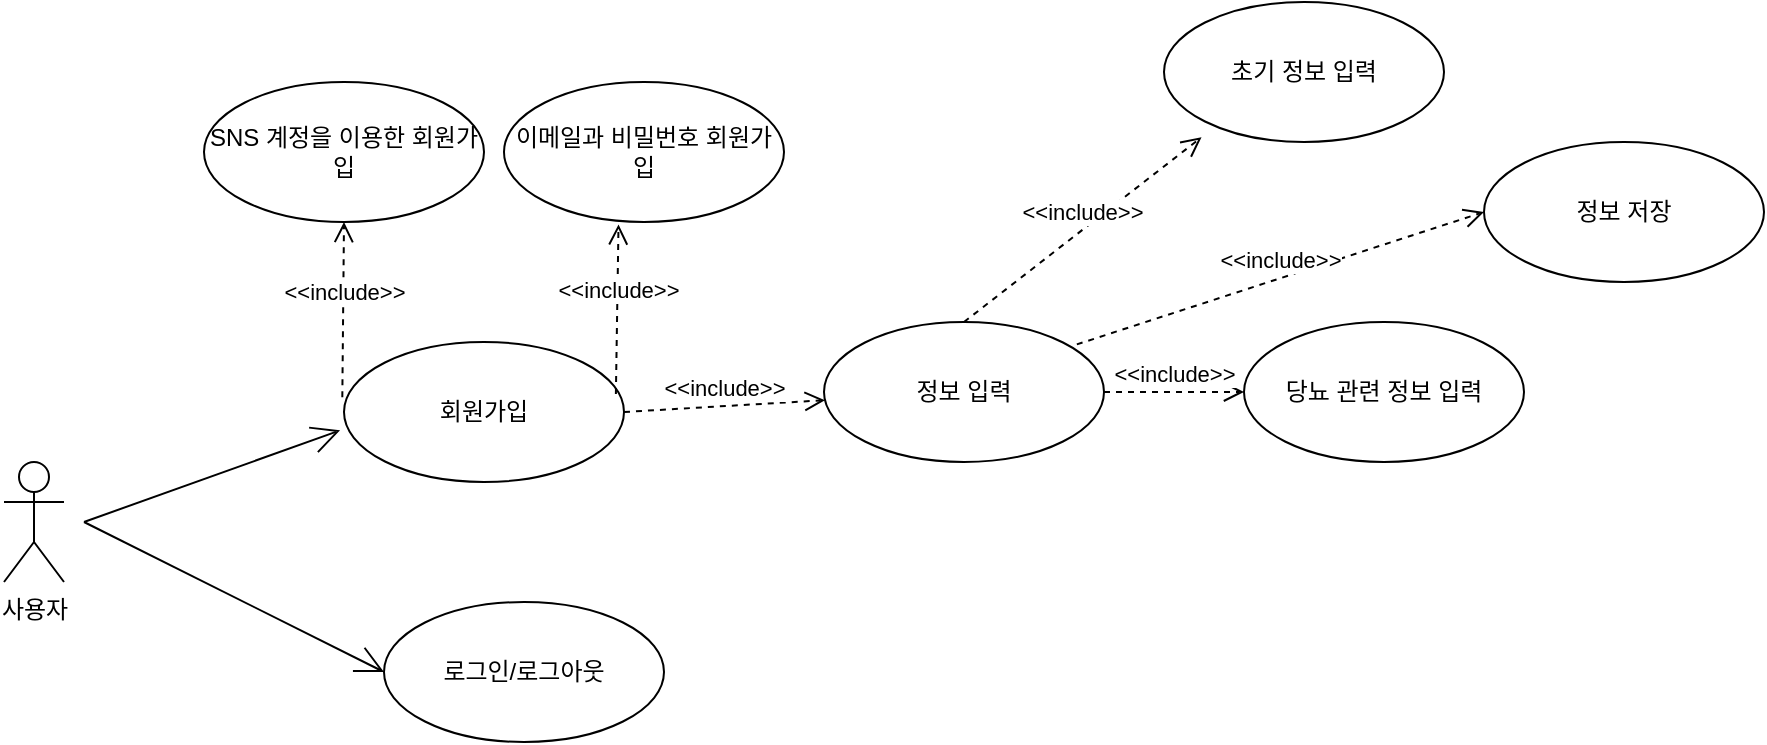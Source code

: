 <mxfile version="22.1.11" type="device" pages="11">
  <diagram name="로그인" id="B3ncaKDeymfIEteEpRcl">
    <mxGraphModel dx="1674" dy="738" grid="1" gridSize="10" guides="1" tooltips="1" connect="1" arrows="1" fold="1" page="1" pageScale="1" pageWidth="827" pageHeight="1169" math="0" shadow="0">
      <root>
        <mxCell id="0" />
        <mxCell id="1" parent="0" />
        <mxCell id="hNa1gzyxdXaj1cqmfSS9-1" value="사용자" style="shape=umlActor;verticalLabelPosition=bottom;verticalAlign=top;html=1;" parent="1" vertex="1">
          <mxGeometry x="40" y="240" width="30" height="60" as="geometry" />
        </mxCell>
        <mxCell id="hNa1gzyxdXaj1cqmfSS9-3" value="회원가입" style="ellipse;whiteSpace=wrap;html=1;" parent="1" vertex="1">
          <mxGeometry x="210" y="180" width="140" height="70" as="geometry" />
        </mxCell>
        <mxCell id="hNa1gzyxdXaj1cqmfSS9-4" value="로그인/로그아웃" style="ellipse;whiteSpace=wrap;html=1;" parent="1" vertex="1">
          <mxGeometry x="230" y="310" width="140" height="70" as="geometry" />
        </mxCell>
        <mxCell id="KSZYbzTFT_yB7CzEiu2W-1" value="SNS 계정을 이용한 회원가입" style="ellipse;whiteSpace=wrap;html=1;" parent="1" vertex="1">
          <mxGeometry x="140" y="50" width="140" height="70" as="geometry" />
        </mxCell>
        <mxCell id="KSZYbzTFT_yB7CzEiu2W-2" value="이메일과 비밀번호 회원가입" style="ellipse;whiteSpace=wrap;html=1;" parent="1" vertex="1">
          <mxGeometry x="290" y="50" width="140" height="70" as="geometry" />
        </mxCell>
        <mxCell id="KSZYbzTFT_yB7CzEiu2W-4" value="정보 저장" style="ellipse;whiteSpace=wrap;html=1;" parent="1" vertex="1">
          <mxGeometry x="780" y="80" width="140" height="70" as="geometry" />
        </mxCell>
        <mxCell id="KSZYbzTFT_yB7CzEiu2W-5" value="" style="endArrow=open;endFill=1;endSize=12;html=1;rounded=0;entryX=-0.014;entryY=0.631;entryDx=0;entryDy=0;entryPerimeter=0;" parent="1" target="hNa1gzyxdXaj1cqmfSS9-3" edge="1">
          <mxGeometry width="160" relative="1" as="geometry">
            <mxPoint x="80" y="270" as="sourcePoint" />
            <mxPoint x="520" y="380" as="targetPoint" />
          </mxGeometry>
        </mxCell>
        <mxCell id="KSZYbzTFT_yB7CzEiu2W-6" value="" style="endArrow=open;endFill=1;endSize=12;html=1;rounded=0;entryX=0;entryY=0.5;entryDx=0;entryDy=0;" parent="1" target="hNa1gzyxdXaj1cqmfSS9-4" edge="1">
          <mxGeometry width="160" relative="1" as="geometry">
            <mxPoint x="80" y="270" as="sourcePoint" />
            <mxPoint x="218" y="234" as="targetPoint" />
          </mxGeometry>
        </mxCell>
        <mxCell id="KSZYbzTFT_yB7CzEiu2W-10" value="&amp;lt;&amp;lt;include&amp;gt;&amp;gt;" style="html=1;verticalAlign=bottom;endArrow=open;dashed=1;endSize=8;curved=0;rounded=0;exitX=0.971;exitY=0.371;exitDx=0;exitDy=0;exitPerimeter=0;entryX=0.409;entryY=1.017;entryDx=0;entryDy=0;entryPerimeter=0;" parent="1" source="hNa1gzyxdXaj1cqmfSS9-3" target="KSZYbzTFT_yB7CzEiu2W-2" edge="1">
          <mxGeometry relative="1" as="geometry">
            <mxPoint x="660" y="280" as="sourcePoint" />
            <mxPoint x="580" y="280" as="targetPoint" />
          </mxGeometry>
        </mxCell>
        <mxCell id="KSZYbzTFT_yB7CzEiu2W-11" value="&amp;lt;&amp;lt;include&amp;gt;&amp;gt;" style="html=1;verticalAlign=bottom;endArrow=open;dashed=1;endSize=8;curved=0;rounded=0;exitX=-0.006;exitY=0.394;exitDx=0;exitDy=0;entryX=0.5;entryY=1;entryDx=0;entryDy=0;exitPerimeter=0;" parent="1" source="hNa1gzyxdXaj1cqmfSS9-3" target="KSZYbzTFT_yB7CzEiu2W-1" edge="1">
          <mxGeometry relative="1" as="geometry">
            <mxPoint x="356" y="216" as="sourcePoint" />
            <mxPoint x="387" y="171" as="targetPoint" />
          </mxGeometry>
        </mxCell>
        <mxCell id="KSZYbzTFT_yB7CzEiu2W-12" value="초기 정보 입력" style="ellipse;whiteSpace=wrap;html=1;" parent="1" vertex="1">
          <mxGeometry x="620" y="10" width="140" height="70" as="geometry" />
        </mxCell>
        <mxCell id="KSZYbzTFT_yB7CzEiu2W-13" value="당뇨 관련 정보 입력" style="ellipse;whiteSpace=wrap;html=1;" parent="1" vertex="1">
          <mxGeometry x="660" y="170" width="140" height="70" as="geometry" />
        </mxCell>
        <mxCell id="KSZYbzTFT_yB7CzEiu2W-14" value="&amp;lt;&amp;lt;include&amp;gt;&amp;gt;" style="html=1;verticalAlign=bottom;endArrow=open;dashed=1;endSize=8;curved=0;rounded=0;exitX=1;exitY=0.5;exitDx=0;exitDy=0;" parent="1" source="hNa1gzyxdXaj1cqmfSS9-3" target="KSZYbzTFT_yB7CzEiu2W-15" edge="1">
          <mxGeometry relative="1" as="geometry">
            <mxPoint x="356" y="216" as="sourcePoint" />
            <mxPoint x="450" y="210" as="targetPoint" />
          </mxGeometry>
        </mxCell>
        <mxCell id="KSZYbzTFT_yB7CzEiu2W-15" value="정보 입력" style="ellipse;whiteSpace=wrap;html=1;" parent="1" vertex="1">
          <mxGeometry x="450" y="170" width="140" height="70" as="geometry" />
        </mxCell>
        <mxCell id="KSZYbzTFT_yB7CzEiu2W-17" value="&amp;lt;&amp;lt;include&amp;gt;&amp;gt;" style="html=1;verticalAlign=bottom;endArrow=open;dashed=1;endSize=8;curved=0;rounded=0;entryX=0;entryY=0.5;entryDx=0;entryDy=0;exitX=1;exitY=0.5;exitDx=0;exitDy=0;" parent="1" source="KSZYbzTFT_yB7CzEiu2W-15" target="KSZYbzTFT_yB7CzEiu2W-13" edge="1">
          <mxGeometry relative="1" as="geometry">
            <mxPoint x="530" y="240" as="sourcePoint" />
            <mxPoint x="460" y="219" as="targetPoint" />
          </mxGeometry>
        </mxCell>
        <mxCell id="KSZYbzTFT_yB7CzEiu2W-18" value="&amp;lt;&amp;lt;include&amp;gt;&amp;gt;" style="html=1;verticalAlign=bottom;endArrow=open;dashed=1;endSize=8;curved=0;rounded=0;entryX=0.134;entryY=0.966;entryDx=0;entryDy=0;exitX=0.5;exitY=0;exitDx=0;exitDy=0;entryPerimeter=0;" parent="1" source="KSZYbzTFT_yB7CzEiu2W-15" target="KSZYbzTFT_yB7CzEiu2W-12" edge="1">
          <mxGeometry relative="1" as="geometry">
            <mxPoint x="540" y="250" as="sourcePoint" />
            <mxPoint x="650" y="255" as="targetPoint" />
          </mxGeometry>
        </mxCell>
        <mxCell id="ZrnHvWs9LZUAr0D2Ho3M-1" value="&amp;lt;&amp;lt;include&amp;gt;&amp;gt;" style="html=1;verticalAlign=bottom;endArrow=open;dashed=1;endSize=8;curved=0;rounded=0;exitX=0.903;exitY=0.16;exitDx=0;exitDy=0;entryX=0;entryY=0.5;entryDx=0;entryDy=0;exitPerimeter=0;" parent="1" source="KSZYbzTFT_yB7CzEiu2W-15" target="KSZYbzTFT_yB7CzEiu2W-4" edge="1">
          <mxGeometry relative="1" as="geometry">
            <mxPoint x="360" y="225" as="sourcePoint" />
            <mxPoint x="460" y="219" as="targetPoint" />
          </mxGeometry>
        </mxCell>
      </root>
    </mxGraphModel>
  </diagram>
  <diagram id="bz1Dqpl1jQuRb7KRiLhw" name="식단 분석 기능">
    <mxGraphModel dx="1290" dy="522" grid="1" gridSize="10" guides="1" tooltips="1" connect="1" arrows="1" fold="1" page="1" pageScale="1" pageWidth="827" pageHeight="1169" math="0" shadow="0">
      <root>
        <mxCell id="0" />
        <mxCell id="1" parent="0" />
        <mxCell id="rIWW2CCqA1FA7_lYQgDw-1" value="Actor" style="shape=umlActor;verticalLabelPosition=bottom;verticalAlign=top;html=1;" parent="1" vertex="1">
          <mxGeometry x="120" y="840" width="30" height="60" as="geometry" />
        </mxCell>
        <mxCell id="rIWW2CCqA1FA7_lYQgDw-2" value="식단 메뉴 인식" style="ellipse;whiteSpace=wrap;html=1;" parent="1" vertex="1">
          <mxGeometry x="280" y="840" width="140" height="70" as="geometry" />
        </mxCell>
        <mxCell id="rIWW2CCqA1FA7_lYQgDw-3" value="메뉴 수동 입력" style="ellipse;whiteSpace=wrap;html=1;" parent="1" vertex="1">
          <mxGeometry x="260" y="1000" width="140" height="70" as="geometry" />
        </mxCell>
        <mxCell id="rIWW2CCqA1FA7_lYQgDw-4" value="시간 표시" style="ellipse;whiteSpace=wrap;html=1;" parent="1" vertex="1">
          <mxGeometry x="510" y="810" width="140" height="70" as="geometry" />
        </mxCell>
        <mxCell id="qEBSvU_HVNgb2QsFLnSc-1" value="" style="endArrow=open;endFill=1;endSize=12;html=1;rounded=0;entryX=0;entryY=0.5;entryDx=0;entryDy=0;" parent="1" target="rIWW2CCqA1FA7_lYQgDw-2" edge="1">
          <mxGeometry width="160" relative="1" as="geometry">
            <mxPoint x="150" y="880" as="sourcePoint" />
            <mxPoint x="300" y="955" as="targetPoint" />
          </mxGeometry>
        </mxCell>
        <mxCell id="qEBSvU_HVNgb2QsFLnSc-2" value="" style="endArrow=open;endFill=1;endSize=12;html=1;rounded=0;entryX=0.051;entryY=0.354;entryDx=0;entryDy=0;entryPerimeter=0;" parent="1" edge="1">
          <mxGeometry width="160" relative="1" as="geometry">
            <mxPoint x="150" y="880" as="sourcePoint" />
            <mxPoint x="267.14" y="1024.78" as="targetPoint" />
          </mxGeometry>
        </mxCell>
        <mxCell id="tr2Uqi-kcFJaU-_8x3fm-2" value="영양소 정보 분석 제공" style="ellipse;whiteSpace=wrap;html=1;" parent="1" vertex="1">
          <mxGeometry x="510" y="900" width="140" height="70" as="geometry" />
        </mxCell>
        <mxCell id="tr2Uqi-kcFJaU-_8x3fm-3" value="&amp;lt;&amp;lt;include&amp;gt;&amp;gt;" style="html=1;verticalAlign=bottom;endArrow=open;dashed=1;endSize=8;curved=0;rounded=0;exitX=0.923;exitY=0.749;exitDx=0;exitDy=0;exitPerimeter=0;entryX=0.014;entryY=0.371;entryDx=0;entryDy=0;entryPerimeter=0;" parent="1" source="rIWW2CCqA1FA7_lYQgDw-2" target="tr2Uqi-kcFJaU-_8x3fm-2" edge="1">
          <mxGeometry relative="1" as="geometry">
            <mxPoint x="350" y="926" as="sourcePoint" />
            <mxPoint x="492" y="934" as="targetPoint" />
          </mxGeometry>
        </mxCell>
        <mxCell id="tr2Uqi-kcFJaU-_8x3fm-4" value="&amp;lt;&amp;lt;include&amp;gt;&amp;gt;" style="html=1;verticalAlign=bottom;endArrow=open;dashed=1;endSize=8;curved=0;rounded=0;exitX=0.991;exitY=0.291;exitDx=0;exitDy=0;exitPerimeter=0;entryX=0;entryY=0.5;entryDx=0;entryDy=0;" parent="1" source="rIWW2CCqA1FA7_lYQgDw-2" target="rIWW2CCqA1FA7_lYQgDw-4" edge="1">
          <mxGeometry relative="1" as="geometry">
            <mxPoint x="419" y="902" as="sourcePoint" />
            <mxPoint x="512" y="936" as="targetPoint" />
            <Array as="points" />
          </mxGeometry>
        </mxCell>
        <mxCell id="5h9zgU6Zhq9SH1IJbuQC-1" value="&amp;lt;&amp;lt;extend&amp;gt;&amp;gt;" style="html=1;verticalAlign=bottom;endArrow=open;dashed=1;endSize=8;curved=0;rounded=0;exitX=0.5;exitY=1;exitDx=0;exitDy=0;entryX=0.5;entryY=0;entryDx=0;entryDy=0;" parent="1" source="rIWW2CCqA1FA7_lYQgDw-2" target="rIWW2CCqA1FA7_lYQgDw-3" edge="1">
          <mxGeometry relative="1" as="geometry">
            <mxPoint x="518" y="917" as="sourcePoint" />
            <mxPoint x="309" y="970" as="targetPoint" />
          </mxGeometry>
        </mxCell>
      </root>
    </mxGraphModel>
  </diagram>
  <diagram id="j7sjMc4-xQWkJP3BwBpr" name="데이터 시각화">
    <mxGraphModel dx="1290" dy="522" grid="1" gridSize="10" guides="1" tooltips="1" connect="1" arrows="1" fold="1" page="1" pageScale="1" pageWidth="827" pageHeight="1169" math="0" shadow="0">
      <root>
        <mxCell id="0" />
        <mxCell id="1" parent="0" />
        <mxCell id="WjU6pjKIaoMwnh71Ik1N-1" value="Actor" style="shape=umlActor;verticalLabelPosition=bottom;verticalAlign=top;html=1;" parent="1" vertex="1">
          <mxGeometry x="180" y="240" width="30" height="60" as="geometry" />
        </mxCell>
        <mxCell id="WjU6pjKIaoMwnh71Ik1N-2" value="데이터 시각화" style="ellipse;whiteSpace=wrap;html=1;" parent="1" vertex="1">
          <mxGeometry x="300" y="240" width="140" height="70" as="geometry" />
        </mxCell>
        <mxCell id="WjU6pjKIaoMwnh71Ik1N-3" value="체중 변화량" style="ellipse;whiteSpace=wrap;html=1;" parent="1" vertex="1">
          <mxGeometry x="520" y="20" width="140" height="70" as="geometry" />
        </mxCell>
        <mxCell id="WjU6pjKIaoMwnh71Ik1N-4" value="일별 섭취 칼로리 변화량" style="ellipse;whiteSpace=wrap;html=1;" parent="1" vertex="1">
          <mxGeometry x="520" y="320" width="140" height="70" as="geometry" />
        </mxCell>
        <mxCell id="WjU6pjKIaoMwnh71Ik1N-5" value="영양소별 섭취 변화량" style="ellipse;whiteSpace=wrap;html=1;" parent="1" vertex="1">
          <mxGeometry x="520" y="120" width="140" height="70" as="geometry" />
        </mxCell>
        <mxCell id="WjU6pjKIaoMwnh71Ik1N-6" value="혈당 변화량" style="ellipse;whiteSpace=wrap;html=1;" parent="1" vertex="1">
          <mxGeometry x="520" y="220" width="140" height="70" as="geometry" />
        </mxCell>
        <mxCell id="WjU6pjKIaoMwnh71Ik1N-7" value="식단 이미지(달력)" style="ellipse;whiteSpace=wrap;html=1;" parent="1" vertex="1">
          <mxGeometry x="520" y="420" width="140" height="70" as="geometry" />
        </mxCell>
        <mxCell id="W-F9-3sQJ38-TTn0AruW-1" value="" style="endArrow=open;endFill=1;endSize=12;html=1;rounded=0;entryX=0;entryY=0.5;entryDx=0;entryDy=0;" parent="1" source="WjU6pjKIaoMwnh71Ik1N-1" target="WjU6pjKIaoMwnh71Ik1N-2" edge="1">
          <mxGeometry width="160" relative="1" as="geometry">
            <mxPoint x="210" y="445" as="sourcePoint" />
            <mxPoint x="340" y="440" as="targetPoint" />
          </mxGeometry>
        </mxCell>
        <mxCell id="LT1Eq2N_nY5V6vJca9Hl-1" value="&amp;lt;&amp;lt;include&amp;gt;&amp;gt;" style="html=1;verticalAlign=bottom;endArrow=open;dashed=1;endSize=8;curved=0;rounded=0;exitX=1;exitY=0.5;exitDx=0;exitDy=0;entryX=0;entryY=0.5;entryDx=0;entryDy=0;" parent="1" source="WjU6pjKIaoMwnh71Ik1N-2" target="WjU6pjKIaoMwnh71Ik1N-7" edge="1">
          <mxGeometry relative="1" as="geometry">
            <mxPoint x="420.34" y="540" as="sourcePoint" />
            <mxPoint x="420.0" y="624.42" as="targetPoint" />
          </mxGeometry>
        </mxCell>
        <mxCell id="LT1Eq2N_nY5V6vJca9Hl-2" value="&amp;lt;&amp;lt;include&amp;gt;&amp;gt;" style="html=1;verticalAlign=bottom;endArrow=open;dashed=1;endSize=8;curved=0;rounded=0;exitX=1;exitY=0.5;exitDx=0;exitDy=0;entryX=0;entryY=0.5;entryDx=0;entryDy=0;" parent="1" source="WjU6pjKIaoMwnh71Ik1N-2" target="WjU6pjKIaoMwnh71Ik1N-4" edge="1">
          <mxGeometry relative="1" as="geometry">
            <mxPoint x="450" y="285" as="sourcePoint" />
            <mxPoint x="530" y="465" as="targetPoint" />
          </mxGeometry>
        </mxCell>
        <mxCell id="LT1Eq2N_nY5V6vJca9Hl-3" value="&amp;lt;&amp;lt;include&amp;gt;&amp;gt;" style="html=1;verticalAlign=bottom;endArrow=open;dashed=1;endSize=8;curved=0;rounded=0;exitX=1;exitY=0.5;exitDx=0;exitDy=0;entryX=0;entryY=0.5;entryDx=0;entryDy=0;" parent="1" source="WjU6pjKIaoMwnh71Ik1N-2" target="WjU6pjKIaoMwnh71Ik1N-6" edge="1">
          <mxGeometry relative="1" as="geometry">
            <mxPoint x="450" y="285" as="sourcePoint" />
            <mxPoint x="520" y="310" as="targetPoint" />
          </mxGeometry>
        </mxCell>
        <mxCell id="LT1Eq2N_nY5V6vJca9Hl-4" value="&amp;lt;&amp;lt;include&amp;gt;&amp;gt;" style="html=1;verticalAlign=bottom;endArrow=open;dashed=1;endSize=8;curved=0;rounded=0;exitX=1;exitY=0.5;exitDx=0;exitDy=0;entryX=0;entryY=0.5;entryDx=0;entryDy=0;" parent="1" source="WjU6pjKIaoMwnh71Ik1N-2" target="WjU6pjKIaoMwnh71Ik1N-5" edge="1">
          <mxGeometry relative="1" as="geometry">
            <mxPoint x="450" y="285" as="sourcePoint" />
            <mxPoint x="530" y="265" as="targetPoint" />
          </mxGeometry>
        </mxCell>
        <mxCell id="LT1Eq2N_nY5V6vJca9Hl-5" value="&amp;lt;&amp;lt;include&amp;gt;&amp;gt;" style="html=1;verticalAlign=bottom;endArrow=open;dashed=1;endSize=8;curved=0;rounded=0;exitX=1;exitY=0.5;exitDx=0;exitDy=0;entryX=0;entryY=0.5;entryDx=0;entryDy=0;" parent="1" source="WjU6pjKIaoMwnh71Ik1N-2" target="WjU6pjKIaoMwnh71Ik1N-3" edge="1">
          <mxGeometry relative="1" as="geometry">
            <mxPoint x="450" y="285" as="sourcePoint" />
            <mxPoint x="530" y="165" as="targetPoint" />
          </mxGeometry>
        </mxCell>
      </root>
    </mxGraphModel>
  </diagram>
  <diagram id="TiAiUiFuZMlkwtoEthCg" name="당뇨 관련">
    <mxGraphModel dx="1290" dy="522" grid="1" gridSize="10" guides="1" tooltips="1" connect="1" arrows="1" fold="1" page="1" pageScale="1" pageWidth="827" pageHeight="1169" math="0" shadow="0">
      <root>
        <mxCell id="0" />
        <mxCell id="1" parent="0" />
        <mxCell id="mH-_tNa2TAdGYJsxXz23-1" value="Actor" style="shape=umlActor;verticalLabelPosition=bottom;verticalAlign=top;html=1;" parent="1" vertex="1">
          <mxGeometry x="160" y="440" width="30" height="60" as="geometry" />
        </mxCell>
        <mxCell id="mH-_tNa2TAdGYJsxXz23-2" value="기록 기능" style="ellipse;whiteSpace=wrap;html=1;" parent="1" vertex="1">
          <mxGeometry x="280" y="440" width="140" height="70" as="geometry" />
        </mxCell>
        <mxCell id="mH-_tNa2TAdGYJsxXz23-3" value="" style="endArrow=open;endFill=1;endSize=12;html=1;rounded=0;entryX=0;entryY=0.5;entryDx=0;entryDy=0;" parent="1" source="mH-_tNa2TAdGYJsxXz23-1" target="mH-_tNa2TAdGYJsxXz23-2" edge="1">
          <mxGeometry width="160" relative="1" as="geometry">
            <mxPoint x="190" y="645" as="sourcePoint" />
            <mxPoint x="320" y="640" as="targetPoint" />
          </mxGeometry>
        </mxCell>
        <mxCell id="mH-_tNa2TAdGYJsxXz23-4" value="&amp;lt;&amp;lt;include&amp;gt;&amp;gt;" style="html=1;verticalAlign=bottom;endArrow=open;dashed=1;endSize=8;curved=0;rounded=0;exitX=1;exitY=0.5;exitDx=0;exitDy=0;entryX=0;entryY=0.5;entryDx=0;entryDy=0;" parent="1" source="mH-_tNa2TAdGYJsxXz23-2" edge="1">
          <mxGeometry relative="1" as="geometry">
            <mxPoint x="430" y="485" as="sourcePoint" />
            <mxPoint x="500" y="455" as="targetPoint" />
          </mxGeometry>
        </mxCell>
        <mxCell id="mH-_tNa2TAdGYJsxXz23-5" value="메모?" style="ellipse;whiteSpace=wrap;html=1;" parent="1" vertex="1">
          <mxGeometry x="310" y="290" width="140" height="70" as="geometry" />
        </mxCell>
        <mxCell id="mH-_tNa2TAdGYJsxXz23-6" value="당화혈색소 기록" style="ellipse;whiteSpace=wrap;html=1;" parent="1" vertex="1">
          <mxGeometry x="500" y="410" width="140" height="70" as="geometry" />
        </mxCell>
        <mxCell id="mH-_tNa2TAdGYJsxXz23-7" value="혈당 기록" style="ellipse;whiteSpace=wrap;html=1;" parent="1" vertex="1">
          <mxGeometry x="500" y="500" width="140" height="70" as="geometry" />
        </mxCell>
        <mxCell id="mH-_tNa2TAdGYJsxXz23-8" value="&amp;lt;&amp;lt;include&amp;gt;&amp;gt;" style="html=1;verticalAlign=bottom;endArrow=open;dashed=1;endSize=8;curved=0;rounded=0;exitX=0.923;exitY=0.897;exitDx=0;exitDy=0;entryX=0;entryY=0.5;entryDx=0;entryDy=0;exitPerimeter=0;" parent="1" source="mH-_tNa2TAdGYJsxXz23-2" target="mH-_tNa2TAdGYJsxXz23-7" edge="1">
          <mxGeometry x="0.113" y="1" relative="1" as="geometry">
            <mxPoint x="430" y="485" as="sourcePoint" />
            <mxPoint x="510" y="465" as="targetPoint" />
            <mxPoint as="offset" />
          </mxGeometry>
        </mxCell>
        <mxCell id="mH-_tNa2TAdGYJsxXz23-10" value="이상 혈당 경고" style="ellipse;whiteSpace=wrap;html=1;" parent="1" vertex="1">
          <mxGeometry x="760" y="550" width="140" height="70" as="geometry" />
        </mxCell>
        <mxCell id="mH-_tNa2TAdGYJsxXz23-12" value="정보 저장" style="ellipse;whiteSpace=wrap;html=1;" parent="1" vertex="1">
          <mxGeometry x="740" y="400" width="140" height="70" as="geometry" />
        </mxCell>
        <mxCell id="VjpRibHDu0_abk8wVbXs-1" value="&amp;lt;&amp;lt;extend&amp;gt;&amp;gt;" style="html=1;verticalAlign=bottom;endArrow=open;dashed=1;endSize=8;curved=0;rounded=0;exitX=0;exitY=0.5;exitDx=0;exitDy=0;entryX=0.997;entryY=0.389;entryDx=0;entryDy=0;entryPerimeter=0;" parent="1" source="mH-_tNa2TAdGYJsxXz23-12" target="mH-_tNa2TAdGYJsxXz23-6" edge="1">
          <mxGeometry relative="1" as="geometry">
            <mxPoint x="788" y="132" as="sourcePoint" />
            <mxPoint x="579" y="185" as="targetPoint" />
          </mxGeometry>
        </mxCell>
        <mxCell id="VjpRibHDu0_abk8wVbXs-2" value="&amp;lt;&amp;lt;extend&amp;gt;&amp;gt;" style="html=1;verticalAlign=bottom;endArrow=open;dashed=1;endSize=8;curved=0;rounded=0;exitX=0;exitY=0.5;exitDx=0;exitDy=0;entryX=1;entryY=0;entryDx=0;entryDy=0;" parent="1" source="mH-_tNa2TAdGYJsxXz23-12" target="mH-_tNa2TAdGYJsxXz23-7" edge="1">
          <mxGeometry relative="1" as="geometry">
            <mxPoint x="730" y="445" as="sourcePoint" />
            <mxPoint x="650" y="447" as="targetPoint" />
          </mxGeometry>
        </mxCell>
        <mxCell id="VjpRibHDu0_abk8wVbXs-3" value="복용 약품 기록" style="ellipse;whiteSpace=wrap;html=1;" parent="1" vertex="1">
          <mxGeometry x="500" y="330" width="140" height="70" as="geometry" />
        </mxCell>
        <mxCell id="VjpRibHDu0_abk8wVbXs-4" value="&amp;lt;&amp;lt;extend&amp;gt;&amp;gt;" style="html=1;verticalAlign=bottom;endArrow=open;dashed=1;endSize=8;curved=0;rounded=0;exitX=0;exitY=0.5;exitDx=0;exitDy=0;entryX=0.957;entryY=0.394;entryDx=0;entryDy=0;entryPerimeter=0;" parent="1" source="mH-_tNa2TAdGYJsxXz23-12" target="VjpRibHDu0_abk8wVbXs-3" edge="1">
          <mxGeometry relative="1" as="geometry">
            <mxPoint x="750" y="445" as="sourcePoint" />
            <mxPoint x="629" y="520" as="targetPoint" />
          </mxGeometry>
        </mxCell>
        <mxCell id="VjpRibHDu0_abk8wVbXs-5" value="&amp;lt;&amp;lt;include&amp;gt;&amp;gt;" style="html=1;verticalAlign=bottom;endArrow=open;dashed=1;endSize=8;curved=0;rounded=0;exitX=1;exitY=0;exitDx=0;exitDy=0;entryX=0;entryY=0.5;entryDx=0;entryDy=0;" parent="1" source="mH-_tNa2TAdGYJsxXz23-2" target="VjpRibHDu0_abk8wVbXs-3" edge="1">
          <mxGeometry relative="1" as="geometry">
            <mxPoint x="430" y="485" as="sourcePoint" />
            <mxPoint x="510" y="465" as="targetPoint" />
          </mxGeometry>
        </mxCell>
        <mxCell id="pL_QpckegdOJWHaCLfNZ-1" value="&amp;lt;&amp;lt;extend&amp;gt;&amp;gt;" style="html=1;verticalAlign=bottom;endArrow=open;dashed=1;endSize=8;curved=0;rounded=0;exitX=1.02;exitY=0.6;exitDx=0;exitDy=0;entryX=0;entryY=0.5;entryDx=0;entryDy=0;exitPerimeter=0;" parent="1" source="mH-_tNa2TAdGYJsxXz23-7" target="mH-_tNa2TAdGYJsxXz23-10" edge="1">
          <mxGeometry relative="1" as="geometry">
            <mxPoint x="750" y="445" as="sourcePoint" />
            <mxPoint x="629" y="520" as="targetPoint" />
          </mxGeometry>
        </mxCell>
      </root>
    </mxGraphModel>
  </diagram>
  <diagram id="4Zr3ZtJi7zcbZICcdaH9" name="챗봇">
    <mxGraphModel dx="1290" dy="522" grid="1" gridSize="10" guides="1" tooltips="1" connect="1" arrows="1" fold="1" page="1" pageScale="1" pageWidth="827" pageHeight="1169" math="0" shadow="0">
      <root>
        <mxCell id="0" />
        <mxCell id="1" parent="0" />
      </root>
    </mxGraphModel>
  </diagram>
  <diagram id="hVsWtlCJ0BEwTXYFqBBF" name="환경 설정">
    <mxGraphModel dx="1290" dy="522" grid="1" gridSize="10" guides="1" tooltips="1" connect="1" arrows="1" fold="1" page="1" pageScale="1" pageWidth="827" pageHeight="1169" math="0" shadow="0">
      <root>
        <mxCell id="0" />
        <mxCell id="1" parent="0" />
        <mxCell id="YAIsz54ilgB3b6Jyin5Q-1" value="정보 수정" style="ellipse;whiteSpace=wrap;html=1;" parent="1" vertex="1">
          <mxGeometry x="310" y="280" width="140" height="70" as="geometry" />
        </mxCell>
        <mxCell id="f7JrW1_FTYY-7bcPtn3a-1" value="Actor" style="shape=umlActor;verticalLabelPosition=bottom;verticalAlign=top;html=1;" parent="1" vertex="1">
          <mxGeometry x="190" y="285" width="30" height="60" as="geometry" />
        </mxCell>
        <mxCell id="rII-ypg3opVZYluATZX3-1" value="" style="endArrow=open;endFill=1;endSize=12;html=1;rounded=0;entryX=0;entryY=0.5;entryDx=0;entryDy=0;" parent="1" target="ZLZ6x9rpZW6JMdWh9and-2" edge="1">
          <mxGeometry width="160" relative="1" as="geometry">
            <mxPoint x="220" y="313" as="sourcePoint" />
            <mxPoint x="310" y="317" as="targetPoint" />
          </mxGeometry>
        </mxCell>
        <mxCell id="ZLZ6x9rpZW6JMdWh9and-1" value="알림 수신 설정" style="ellipse;whiteSpace=wrap;html=1;" parent="1" vertex="1">
          <mxGeometry x="310" y="180" width="140" height="70" as="geometry" />
        </mxCell>
        <mxCell id="ZLZ6x9rpZW6JMdWh9and-2" value="회원탈퇴" style="ellipse;whiteSpace=wrap;html=1;" parent="1" vertex="1">
          <mxGeometry x="310" y="410" width="140" height="70" as="geometry" />
        </mxCell>
        <mxCell id="ZLZ6x9rpZW6JMdWh9and-3" value="" style="endArrow=open;endFill=1;endSize=12;html=1;rounded=0;entryX=0;entryY=0.5;entryDx=0;entryDy=0;" parent="1" source="f7JrW1_FTYY-7bcPtn3a-1" target="YAIsz54ilgB3b6Jyin5Q-1" edge="1">
          <mxGeometry width="160" relative="1" as="geometry">
            <mxPoint x="230" y="323" as="sourcePoint" />
            <mxPoint x="320" y="455" as="targetPoint" />
          </mxGeometry>
        </mxCell>
        <mxCell id="ZLZ6x9rpZW6JMdWh9and-4" value="" style="endArrow=open;endFill=1;endSize=12;html=1;rounded=0;entryX=0;entryY=0.5;entryDx=0;entryDy=0;" parent="1" target="ZLZ6x9rpZW6JMdWh9and-1" edge="1">
          <mxGeometry width="160" relative="1" as="geometry">
            <mxPoint x="220" y="320" as="sourcePoint" />
            <mxPoint x="320" y="325" as="targetPoint" />
          </mxGeometry>
        </mxCell>
        <mxCell id="ZLZ6x9rpZW6JMdWh9and-5" value="db 정보 수정" style="ellipse;whiteSpace=wrap;html=1;" parent="1" vertex="1">
          <mxGeometry x="520" y="450" width="140" height="70" as="geometry" />
        </mxCell>
        <mxCell id="tnhfJ-DYFjJ0KOlyIkgA-2" value="닉네임/이메일 수정" style="ellipse;whiteSpace=wrap;html=1;" parent="1" vertex="1">
          <mxGeometry x="500" y="180" width="140" height="70" as="geometry" />
        </mxCell>
        <mxCell id="tnhfJ-DYFjJ0KOlyIkgA-3" value="개인정보, 건강정보, 활동량 변경" style="ellipse;whiteSpace=wrap;html=1;" parent="1" vertex="1">
          <mxGeometry x="520" y="290" width="140" height="70" as="geometry" />
        </mxCell>
        <mxCell id="hxkwrvj69TzqVJ1bC2CE-3" value="&amp;lt;&amp;lt;extend&amp;gt;&amp;gt;" style="html=1;verticalAlign=bottom;endArrow=open;dashed=1;endSize=8;curved=0;rounded=0;exitX=1;exitY=0.5;exitDx=0;exitDy=0;entryX=0;entryY=0.5;entryDx=0;entryDy=0;" parent="1" source="YAIsz54ilgB3b6Jyin5Q-1" target="tnhfJ-DYFjJ0KOlyIkgA-2" edge="1">
          <mxGeometry relative="1" as="geometry">
            <mxPoint x="540" y="410" as="sourcePoint" />
            <mxPoint x="470" y="370" as="targetPoint" />
          </mxGeometry>
        </mxCell>
        <mxCell id="hxkwrvj69TzqVJ1bC2CE-4" value="&amp;lt;&amp;lt;extend&amp;gt;&amp;gt;" style="html=1;verticalAlign=bottom;endArrow=open;dashed=1;endSize=8;curved=0;rounded=0;exitX=1;exitY=0.5;exitDx=0;exitDy=0;entryX=0;entryY=0.5;entryDx=0;entryDy=0;" parent="1" source="YAIsz54ilgB3b6Jyin5Q-1" target="tnhfJ-DYFjJ0KOlyIkgA-3" edge="1">
          <mxGeometry relative="1" as="geometry">
            <mxPoint x="460" y="325" as="sourcePoint" />
            <mxPoint x="510" y="225" as="targetPoint" />
          </mxGeometry>
        </mxCell>
        <mxCell id="WqL_IVJ0iHIwm97kYtsG-1" value="&amp;lt;&amp;lt;include&amp;gt;&amp;gt;" style="html=1;verticalAlign=bottom;endArrow=open;dashed=1;endSize=8;curved=0;rounded=0;exitX=1;exitY=0.5;exitDx=0;exitDy=0;entryX=0;entryY=0.5;entryDx=0;entryDy=0;" parent="1" source="ZLZ6x9rpZW6JMdWh9and-2" target="ZLZ6x9rpZW6JMdWh9and-5" edge="1">
          <mxGeometry x="0.113" y="1" relative="1" as="geometry">
            <mxPoint x="409" y="503" as="sourcePoint" />
            <mxPoint x="500" y="535" as="targetPoint" />
            <mxPoint as="offset" />
          </mxGeometry>
        </mxCell>
        <mxCell id="WqL_IVJ0iHIwm97kYtsG-2" value="&amp;lt;&amp;lt;include&amp;gt;&amp;gt;" style="html=1;verticalAlign=bottom;endArrow=open;dashed=1;endSize=8;curved=0;rounded=0;exitX=0.5;exitY=1;exitDx=0;exitDy=0;entryX=0.5;entryY=0;entryDx=0;entryDy=0;" parent="1" source="tnhfJ-DYFjJ0KOlyIkgA-3" target="ZLZ6x9rpZW6JMdWh9and-5" edge="1">
          <mxGeometry x="0.113" y="1" relative="1" as="geometry">
            <mxPoint x="460" y="455" as="sourcePoint" />
            <mxPoint x="530" y="495" as="targetPoint" />
            <mxPoint as="offset" />
          </mxGeometry>
        </mxCell>
      </root>
    </mxGraphModel>
  </diagram>
  <diagram id="ZFQ2g-GJ3UNqNrIPvknR" name="고객센터">
    <mxGraphModel dx="1290" dy="522" grid="1" gridSize="10" guides="1" tooltips="1" connect="1" arrows="1" fold="1" page="1" pageScale="1" pageWidth="827" pageHeight="1169" math="0" shadow="0">
      <root>
        <mxCell id="0" />
        <mxCell id="1" parent="0" />
        <mxCell id="mAEPwiQ4LOV6ECLaFN8x-1" value="QnA" style="ellipse;whiteSpace=wrap;html=1;" parent="1" vertex="1">
          <mxGeometry x="320" y="210" width="140" height="70" as="geometry" />
        </mxCell>
        <mxCell id="mAEPwiQ4LOV6ECLaFN8x-2" value="관리자" style="shape=umlActor;verticalLabelPosition=bottom;verticalAlign=top;html=1;" parent="1" vertex="1">
          <mxGeometry x="570" y="280" width="30" height="60" as="geometry" />
        </mxCell>
        <mxCell id="mAEPwiQ4LOV6ECLaFN8x-3" value="" style="endArrow=open;endFill=1;endSize=12;html=1;rounded=0;entryX=0;entryY=0.5;entryDx=0;entryDy=0;" parent="1" target="mAEPwiQ4LOV6ECLaFN8x-1" edge="1">
          <mxGeometry width="160" relative="1" as="geometry">
            <mxPoint x="240" y="325" as="sourcePoint" />
            <mxPoint x="310" y="317" as="targetPoint" />
          </mxGeometry>
        </mxCell>
        <mxCell id="cHOutxQa7ukCqNYpK-c5-1" value="공지사항" style="ellipse;whiteSpace=wrap;html=1;" parent="1" vertex="1">
          <mxGeometry x="320" y="380" width="140" height="70" as="geometry" />
        </mxCell>
        <mxCell id="cHOutxQa7ukCqNYpK-c5-2" value="Actor" style="shape=umlActor;verticalLabelPosition=bottom;verticalAlign=top;html=1;" parent="1" vertex="1">
          <mxGeometry x="200" y="295" width="30" height="60" as="geometry" />
        </mxCell>
        <mxCell id="cHOutxQa7ukCqNYpK-c5-3" value="" style="endArrow=open;endFill=1;endSize=12;html=1;rounded=0;entryX=1;entryY=0.5;entryDx=0;entryDy=0;" parent="1" target="cHOutxQa7ukCqNYpK-c5-1" edge="1">
          <mxGeometry width="160" relative="1" as="geometry">
            <mxPoint x="560" y="320" as="sourcePoint" />
            <mxPoint x="330" y="255" as="targetPoint" />
          </mxGeometry>
        </mxCell>
        <mxCell id="cHOutxQa7ukCqNYpK-c5-4" value="" style="endArrow=open;endFill=1;endSize=12;html=1;rounded=0;entryX=1;entryY=0.5;entryDx=0;entryDy=0;" parent="1" target="mAEPwiQ4LOV6ECLaFN8x-1" edge="1">
          <mxGeometry width="160" relative="1" as="geometry">
            <mxPoint x="560" y="320" as="sourcePoint" />
            <mxPoint x="470" y="425" as="targetPoint" />
          </mxGeometry>
        </mxCell>
        <mxCell id="cHOutxQa7ukCqNYpK-c5-5" value="" style="endArrow=open;endFill=1;endSize=12;html=1;rounded=0;entryX=0;entryY=0.5;entryDx=0;entryDy=0;" parent="1" target="cHOutxQa7ukCqNYpK-c5-1" edge="1">
          <mxGeometry width="160" relative="1" as="geometry">
            <mxPoint x="240" y="330" as="sourcePoint" />
            <mxPoint x="470" y="255" as="targetPoint" />
          </mxGeometry>
        </mxCell>
      </root>
    </mxGraphModel>
  </diagram>
  <diagram id="ratZlffQ4fc7eDwuAQKd" name="알림">
    <mxGraphModel dx="1290" dy="522" grid="1" gridSize="10" guides="1" tooltips="1" connect="1" arrows="1" fold="1" page="1" pageScale="1" pageWidth="827" pageHeight="1169" math="0" shadow="0">
      <root>
        <mxCell id="0" />
        <mxCell id="1" parent="0" />
        <mxCell id="8tgn6fd3g4zAbqIJsPOA-1" value="알림 기능" style="ellipse;whiteSpace=wrap;html=1;" parent="1" vertex="1">
          <mxGeometry x="310" y="285" width="140" height="70" as="geometry" />
        </mxCell>
        <mxCell id="8tgn6fd3g4zAbqIJsPOA-2" value="Actor" style="shape=umlActor;verticalLabelPosition=bottom;verticalAlign=top;html=1;" parent="1" vertex="1">
          <mxGeometry x="190" y="285" width="30" height="60" as="geometry" />
        </mxCell>
        <mxCell id="8tgn6fd3g4zAbqIJsPOA-3" value="" style="endArrow=open;endFill=1;endSize=12;html=1;rounded=0;entryX=0;entryY=0.5;entryDx=0;entryDy=0;" parent="1" edge="1">
          <mxGeometry width="160" relative="1" as="geometry">
            <mxPoint x="220" y="313" as="sourcePoint" />
            <mxPoint x="310" y="317" as="targetPoint" />
          </mxGeometry>
        </mxCell>
        <mxCell id="RIr4SjL6SzTXhM7MIv-s-1" value="혈당 경고 알림" style="ellipse;whiteSpace=wrap;html=1;" parent="1" vertex="1">
          <mxGeometry x="540" y="190" width="140" height="70" as="geometry" />
        </mxCell>
        <mxCell id="vrldO2h2LbCX1oTVbGrE-1" value="&amp;lt;&amp;lt;extend&amp;gt;&amp;gt;" style="html=1;verticalAlign=bottom;endArrow=open;dashed=1;endSize=8;curved=0;rounded=0;entryX=0;entryY=1;entryDx=0;entryDy=0;exitX=1;exitY=0.5;exitDx=0;exitDy=0;" parent="1" source="8tgn6fd3g4zAbqIJsPOA-1" target="RIr4SjL6SzTXhM7MIv-s-1" edge="1">
          <mxGeometry relative="1" as="geometry">
            <mxPoint x="530" y="320" as="sourcePoint" />
            <mxPoint x="520" y="325" as="targetPoint" />
          </mxGeometry>
        </mxCell>
        <mxCell id="vrldO2h2LbCX1oTVbGrE-2" value="혈당 측정 알림" style="ellipse;whiteSpace=wrap;html=1;" parent="1" vertex="1">
          <mxGeometry x="540" y="310" width="140" height="70" as="geometry" />
        </mxCell>
        <mxCell id="vrldO2h2LbCX1oTVbGrE-3" value="투약알림" style="ellipse;whiteSpace=wrap;html=1;" parent="1" vertex="1">
          <mxGeometry x="540" y="420" width="140" height="70" as="geometry" />
        </mxCell>
        <mxCell id="vrldO2h2LbCX1oTVbGrE-4" value="운동 권장 알림" style="ellipse;whiteSpace=wrap;html=1;" parent="1" vertex="1">
          <mxGeometry x="310" y="420" width="140" height="70" as="geometry" />
        </mxCell>
        <mxCell id="vrldO2h2LbCX1oTVbGrE-5" value="식사 알림" style="ellipse;whiteSpace=wrap;html=1;" parent="1" vertex="1">
          <mxGeometry x="310" y="140" width="140" height="70" as="geometry" />
        </mxCell>
        <mxCell id="vrldO2h2LbCX1oTVbGrE-6" value="&amp;lt;&amp;lt;extend&amp;gt;&amp;gt;" style="html=1;verticalAlign=bottom;endArrow=open;dashed=1;endSize=8;curved=0;rounded=0;entryX=0.5;entryY=1;entryDx=0;entryDy=0;exitX=0.5;exitY=0;exitDx=0;exitDy=0;" parent="1" source="8tgn6fd3g4zAbqIJsPOA-1" target="vrldO2h2LbCX1oTVbGrE-5" edge="1">
          <mxGeometry relative="1" as="geometry">
            <mxPoint x="460" y="330" as="sourcePoint" />
            <mxPoint x="571" y="260" as="targetPoint" />
          </mxGeometry>
        </mxCell>
        <mxCell id="vrldO2h2LbCX1oTVbGrE-7" value="&amp;lt;&amp;lt;extend&amp;gt;&amp;gt;" style="html=1;verticalAlign=bottom;endArrow=open;dashed=1;endSize=8;curved=0;rounded=0;entryX=0;entryY=0.5;entryDx=0;entryDy=0;exitX=1;exitY=0.5;exitDx=0;exitDy=0;" parent="1" source="8tgn6fd3g4zAbqIJsPOA-1" target="vrldO2h2LbCX1oTVbGrE-2" edge="1">
          <mxGeometry relative="1" as="geometry">
            <mxPoint x="390" y="295" as="sourcePoint" />
            <mxPoint x="390" y="220" as="targetPoint" />
          </mxGeometry>
        </mxCell>
        <mxCell id="vrldO2h2LbCX1oTVbGrE-8" value="&amp;lt;&amp;lt;extend&amp;gt;&amp;gt;" style="html=1;verticalAlign=bottom;endArrow=open;dashed=1;endSize=8;curved=0;rounded=0;entryX=0;entryY=0.5;entryDx=0;entryDy=0;exitX=1;exitY=1;exitDx=0;exitDy=0;" parent="1" source="8tgn6fd3g4zAbqIJsPOA-1" target="vrldO2h2LbCX1oTVbGrE-3" edge="1">
          <mxGeometry relative="1" as="geometry">
            <mxPoint x="460" y="330" as="sourcePoint" />
            <mxPoint x="550" y="355" as="targetPoint" />
          </mxGeometry>
        </mxCell>
        <mxCell id="vrldO2h2LbCX1oTVbGrE-9" value="&amp;lt;&amp;lt;extend&amp;gt;&amp;gt;" style="html=1;verticalAlign=bottom;endArrow=open;dashed=1;endSize=8;curved=0;rounded=0;exitX=0.5;exitY=1;exitDx=0;exitDy=0;" parent="1" source="8tgn6fd3g4zAbqIJsPOA-1" target="vrldO2h2LbCX1oTVbGrE-4" edge="1">
          <mxGeometry relative="1" as="geometry">
            <mxPoint x="439" y="355" as="sourcePoint" />
            <mxPoint x="550" y="465" as="targetPoint" />
          </mxGeometry>
        </mxCell>
      </root>
    </mxGraphModel>
  </diagram>
  <diagram id="bko_-81f_z2BbicZZcLL" name="전체 시스템">
    <mxGraphModel dx="1290" dy="1691" grid="1" gridSize="10" guides="1" tooltips="1" connect="1" arrows="1" fold="1" page="1" pageScale="1" pageWidth="827" pageHeight="1169" math="0" shadow="0">
      <root>
        <mxCell id="0" />
        <mxCell id="1" parent="0" />
        <mxCell id="YfGttOG7-CwijwEwLqQF-1" value="알림 기능" style="ellipse;whiteSpace=wrap;html=1;" parent="1" vertex="1">
          <mxGeometry x="340" y="1665" width="140" height="70" as="geometry" />
        </mxCell>
        <mxCell id="YfGttOG7-CwijwEwLqQF-2" value="Actor" style="shape=umlActor;verticalLabelPosition=bottom;verticalAlign=top;html=1;" parent="1" vertex="1">
          <mxGeometry x="170" y="1665" width="30" height="60" as="geometry" />
        </mxCell>
        <mxCell id="YfGttOG7-CwijwEwLqQF-3" value="" style="endArrow=open;endFill=1;endSize=12;html=1;rounded=0;entryX=0;entryY=0.5;entryDx=0;entryDy=0;" parent="1" source="YfGttOG7-CwijwEwLqQF-2" edge="1">
          <mxGeometry width="160" relative="1" as="geometry">
            <mxPoint x="250" y="1693" as="sourcePoint" />
            <mxPoint x="340" y="1697" as="targetPoint" />
          </mxGeometry>
        </mxCell>
        <mxCell id="YfGttOG7-CwijwEwLqQF-7" value="투약알림" style="ellipse;whiteSpace=wrap;html=1;" parent="1" vertex="1">
          <mxGeometry x="570" y="1800" width="140" height="70" as="geometry" />
        </mxCell>
        <mxCell id="YfGttOG7-CwijwEwLqQF-8" value="운동 권장 알림" style="ellipse;whiteSpace=wrap;html=1;" parent="1" vertex="1">
          <mxGeometry x="340" y="1800" width="140" height="70" as="geometry" />
        </mxCell>
        <mxCell id="YfGttOG7-CwijwEwLqQF-12" value="&amp;lt;&amp;lt;extend&amp;gt;&amp;gt;" style="html=1;verticalAlign=bottom;endArrow=open;dashed=1;endSize=8;curved=0;rounded=0;entryX=0;entryY=0.5;entryDx=0;entryDy=0;exitX=1;exitY=1;exitDx=0;exitDy=0;" parent="1" source="YfGttOG7-CwijwEwLqQF-1" target="YfGttOG7-CwijwEwLqQF-7" edge="1">
          <mxGeometry relative="1" as="geometry">
            <mxPoint x="490" y="1710" as="sourcePoint" />
            <mxPoint x="580" y="1735" as="targetPoint" />
          </mxGeometry>
        </mxCell>
        <mxCell id="YfGttOG7-CwijwEwLqQF-13" value="&amp;lt;&amp;lt;extend&amp;gt;&amp;gt;" style="html=1;verticalAlign=bottom;endArrow=open;dashed=1;endSize=8;curved=0;rounded=0;exitX=0.5;exitY=1;exitDx=0;exitDy=0;" parent="1" source="YfGttOG7-CwijwEwLqQF-1" target="YfGttOG7-CwijwEwLqQF-8" edge="1">
          <mxGeometry relative="1" as="geometry">
            <mxPoint x="469" y="1735" as="sourcePoint" />
            <mxPoint x="580" y="1845" as="targetPoint" />
          </mxGeometry>
        </mxCell>
        <mxCell id="8HENjyBog6-miI-YmWKQ-9" value="QnA" style="ellipse;whiteSpace=wrap;html=1;" parent="1" vertex="1">
          <mxGeometry x="930" y="210" width="140" height="70" as="geometry" />
        </mxCell>
        <mxCell id="8HENjyBog6-miI-YmWKQ-10" value="관리자" style="shape=umlActor;verticalLabelPosition=bottom;verticalAlign=top;html=1;" parent="1" vertex="1">
          <mxGeometry x="1250" y="280" width="30" height="60" as="geometry" />
        </mxCell>
        <mxCell id="8HENjyBog6-miI-YmWKQ-11" value="" style="endArrow=open;endFill=1;endSize=12;html=1;rounded=0;exitX=0.5;exitY=0.5;exitDx=0;exitDy=0;exitPerimeter=0;" parent="1" source="8HENjyBog6-miI-YmWKQ-13" edge="1">
          <mxGeometry width="160" relative="1" as="geometry">
            <mxPoint x="850" y="325" as="sourcePoint" />
            <mxPoint x="1010" y="210" as="targetPoint" />
          </mxGeometry>
        </mxCell>
        <mxCell id="8HENjyBog6-miI-YmWKQ-12" value="공지사항" style="ellipse;whiteSpace=wrap;html=1;" parent="1" vertex="1">
          <mxGeometry x="930" y="380" width="140" height="70" as="geometry" />
        </mxCell>
        <mxCell id="8HENjyBog6-miI-YmWKQ-13" value="Actor" style="shape=umlActor;verticalLabelPosition=bottom;verticalAlign=top;html=1;" parent="1" vertex="1">
          <mxGeometry x="1230" y="130" width="20" height="45" as="geometry" />
        </mxCell>
        <mxCell id="8HENjyBog6-miI-YmWKQ-14" value="" style="endArrow=open;endFill=1;endSize=12;html=1;rounded=0;entryX=1;entryY=0.5;entryDx=0;entryDy=0;exitX=0.5;exitY=0.5;exitDx=0;exitDy=0;exitPerimeter=0;" parent="1" source="8HENjyBog6-miI-YmWKQ-10" target="8HENjyBog6-miI-YmWKQ-12" edge="1">
          <mxGeometry width="160" relative="1" as="geometry">
            <mxPoint x="1170" y="320" as="sourcePoint" />
            <mxPoint x="940" y="255" as="targetPoint" />
          </mxGeometry>
        </mxCell>
        <mxCell id="8HENjyBog6-miI-YmWKQ-15" value="" style="endArrow=open;endFill=1;endSize=12;html=1;rounded=0;entryX=1;entryY=0.5;entryDx=0;entryDy=0;exitX=0.5;exitY=0.5;exitDx=0;exitDy=0;exitPerimeter=0;" parent="1" source="8HENjyBog6-miI-YmWKQ-10" target="8HENjyBog6-miI-YmWKQ-9" edge="1">
          <mxGeometry width="160" relative="1" as="geometry">
            <mxPoint x="1170" y="320" as="sourcePoint" />
            <mxPoint x="1080" y="425" as="targetPoint" />
          </mxGeometry>
        </mxCell>
        <mxCell id="8HENjyBog6-miI-YmWKQ-16" value="" style="endArrow=open;endFill=1;endSize=12;html=1;rounded=0;entryX=0.764;entryY=-0.002;entryDx=0;entryDy=0;entryPerimeter=0;exitX=0.5;exitY=0.5;exitDx=0;exitDy=0;exitPerimeter=0;" parent="1" source="8HENjyBog6-miI-YmWKQ-13" target="8HENjyBog6-miI-YmWKQ-12" edge="1">
          <mxGeometry width="160" relative="1" as="geometry">
            <mxPoint x="850" y="330" as="sourcePoint" />
            <mxPoint x="1080" y="255" as="targetPoint" />
          </mxGeometry>
        </mxCell>
        <mxCell id="17qu4py3I2f3I0g4sc8_-1" value="Actor" style="shape=umlActor;verticalLabelPosition=bottom;verticalAlign=top;html=1;" parent="1" vertex="1">
          <mxGeometry x="150" y="30" width="30" height="60" as="geometry" />
        </mxCell>
        <mxCell id="17qu4py3I2f3I0g4sc8_-2" value="식단 메뉴 인식" style="ellipse;whiteSpace=wrap;html=1;" parent="1" vertex="1">
          <mxGeometry x="310" y="30" width="140" height="70" as="geometry" />
        </mxCell>
        <mxCell id="17qu4py3I2f3I0g4sc8_-3" value="메뉴 수동 입력" style="ellipse;whiteSpace=wrap;html=1;" parent="1" vertex="1">
          <mxGeometry x="290" y="190" width="140" height="70" as="geometry" />
        </mxCell>
        <mxCell id="17qu4py3I2f3I0g4sc8_-5" value="" style="endArrow=open;endFill=1;endSize=12;html=1;rounded=0;entryX=0;entryY=0.5;entryDx=0;entryDy=0;" parent="1" target="17qu4py3I2f3I0g4sc8_-2" edge="1">
          <mxGeometry width="160" relative="1" as="geometry">
            <mxPoint x="180" y="70" as="sourcePoint" />
            <mxPoint x="330" y="145" as="targetPoint" />
          </mxGeometry>
        </mxCell>
        <mxCell id="17qu4py3I2f3I0g4sc8_-6" value="" style="endArrow=open;endFill=1;endSize=12;html=1;rounded=0;entryX=0.051;entryY=0.354;entryDx=0;entryDy=0;entryPerimeter=0;" parent="1" edge="1">
          <mxGeometry width="160" relative="1" as="geometry">
            <mxPoint x="180" y="70" as="sourcePoint" />
            <mxPoint x="297.14" y="214.78" as="targetPoint" />
          </mxGeometry>
        </mxCell>
        <mxCell id="17qu4py3I2f3I0g4sc8_-10" value="&amp;lt;&amp;lt;extend&amp;gt;&amp;gt;" style="html=1;verticalAlign=bottom;endArrow=open;dashed=1;endSize=8;curved=0;rounded=0;exitX=0.5;exitY=1;exitDx=0;exitDy=0;entryX=0.5;entryY=0;entryDx=0;entryDy=0;" parent="1" source="17qu4py3I2f3I0g4sc8_-2" target="17qu4py3I2f3I0g4sc8_-3" edge="1">
          <mxGeometry relative="1" as="geometry">
            <mxPoint x="548" y="107" as="sourcePoint" />
            <mxPoint x="339" y="160" as="targetPoint" />
          </mxGeometry>
        </mxCell>
        <mxCell id="8OJ0UsyHnf4VRRJ5y3Z9-1" value="사용자" style="shape=umlActor;verticalLabelPosition=bottom;verticalAlign=top;html=1;" parent="1" vertex="1">
          <mxGeometry x="150" y="-220" width="30" height="60" as="geometry" />
        </mxCell>
        <mxCell id="8OJ0UsyHnf4VRRJ5y3Z9-2" value="회원가입&lt;br&gt;로그인/아웃" style="ellipse;whiteSpace=wrap;html=1;" parent="1" vertex="1">
          <mxGeometry x="320" y="-280" width="140" height="70" as="geometry" />
        </mxCell>
        <mxCell id="8OJ0UsyHnf4VRRJ5y3Z9-7" value="" style="endArrow=open;endFill=1;endSize=12;html=1;rounded=0;entryX=-0.014;entryY=0.631;entryDx=0;entryDy=0;entryPerimeter=0;" parent="1" target="8OJ0UsyHnf4VRRJ5y3Z9-2" edge="1">
          <mxGeometry width="160" relative="1" as="geometry">
            <mxPoint x="190" y="-190" as="sourcePoint" />
            <mxPoint x="630" y="-80" as="targetPoint" />
          </mxGeometry>
        </mxCell>
        <mxCell id="8OJ0UsyHnf4VRRJ5y3Z9-21" value="" style="swimlane;startSize=0;" parent="1" vertex="1">
          <mxGeometry x="270" y="-370" width="900" height="2330" as="geometry" />
        </mxCell>
        <mxCell id="dB4VfJpzrh-AgtSyKLIr-1" value="Actor" style="shape=umlActor;verticalLabelPosition=bottom;verticalAlign=top;html=1;" parent="8OJ0UsyHnf4VRRJ5y3Z9-21" vertex="1">
          <mxGeometry x="-120" y="860" width="30" height="60" as="geometry" />
        </mxCell>
        <mxCell id="dB4VfJpzrh-AgtSyKLIr-2" value="데이터 시각화" style="ellipse;whiteSpace=wrap;html=1;" parent="8OJ0UsyHnf4VRRJ5y3Z9-21" vertex="1">
          <mxGeometry x="30" y="860" width="140" height="70" as="geometry" />
        </mxCell>
        <mxCell id="dB4VfJpzrh-AgtSyKLIr-3" value="체중 변화량" style="ellipse;whiteSpace=wrap;html=1;" parent="8OJ0UsyHnf4VRRJ5y3Z9-21" vertex="1">
          <mxGeometry x="250" y="640" width="140" height="70" as="geometry" />
        </mxCell>
        <mxCell id="dB4VfJpzrh-AgtSyKLIr-4" value="일별 섭취 칼로리 변화량" style="ellipse;whiteSpace=wrap;html=1;" parent="8OJ0UsyHnf4VRRJ5y3Z9-21" vertex="1">
          <mxGeometry x="250" y="940" width="140" height="70" as="geometry" />
        </mxCell>
        <mxCell id="dB4VfJpzrh-AgtSyKLIr-5" value="영양소별 섭취 변화량" style="ellipse;whiteSpace=wrap;html=1;" parent="8OJ0UsyHnf4VRRJ5y3Z9-21" vertex="1">
          <mxGeometry x="250" y="740" width="140" height="70" as="geometry" />
        </mxCell>
        <mxCell id="dB4VfJpzrh-AgtSyKLIr-6" value="혈당 변화량" style="ellipse;whiteSpace=wrap;html=1;" parent="8OJ0UsyHnf4VRRJ5y3Z9-21" vertex="1">
          <mxGeometry x="250" y="840" width="140" height="70" as="geometry" />
        </mxCell>
        <mxCell id="dB4VfJpzrh-AgtSyKLIr-7" value="식단 이미지(달력)" style="ellipse;whiteSpace=wrap;html=1;" parent="8OJ0UsyHnf4VRRJ5y3Z9-21" vertex="1">
          <mxGeometry x="250" y="1040" width="140" height="70" as="geometry" />
        </mxCell>
        <mxCell id="dB4VfJpzrh-AgtSyKLIr-8" value="" style="endArrow=open;endFill=1;endSize=12;html=1;rounded=0;entryX=0;entryY=0.5;entryDx=0;entryDy=0;" parent="8OJ0UsyHnf4VRRJ5y3Z9-21" source="dB4VfJpzrh-AgtSyKLIr-1" target="dB4VfJpzrh-AgtSyKLIr-2" edge="1">
          <mxGeometry width="160" relative="1" as="geometry">
            <mxPoint x="-90" y="1065" as="sourcePoint" />
            <mxPoint x="40" y="1060" as="targetPoint" />
          </mxGeometry>
        </mxCell>
        <mxCell id="dB4VfJpzrh-AgtSyKLIr-9" value="&amp;lt;&amp;lt;include&amp;gt;&amp;gt;" style="html=1;verticalAlign=bottom;endArrow=open;dashed=1;endSize=8;curved=0;rounded=0;exitX=1;exitY=0.5;exitDx=0;exitDy=0;entryX=0;entryY=0.5;entryDx=0;entryDy=0;" parent="8OJ0UsyHnf4VRRJ5y3Z9-21" source="dB4VfJpzrh-AgtSyKLIr-2" target="dB4VfJpzrh-AgtSyKLIr-7" edge="1">
          <mxGeometry relative="1" as="geometry">
            <mxPoint x="120.34" y="1090" as="sourcePoint" />
            <mxPoint x="120" y="1174.42" as="targetPoint" />
          </mxGeometry>
        </mxCell>
        <mxCell id="dB4VfJpzrh-AgtSyKLIr-10" value="&amp;lt;&amp;lt;include&amp;gt;&amp;gt;" style="html=1;verticalAlign=bottom;endArrow=open;dashed=1;endSize=8;curved=0;rounded=0;exitX=1;exitY=0.5;exitDx=0;exitDy=0;entryX=0;entryY=0.5;entryDx=0;entryDy=0;" parent="8OJ0UsyHnf4VRRJ5y3Z9-21" source="dB4VfJpzrh-AgtSyKLIr-2" target="dB4VfJpzrh-AgtSyKLIr-4" edge="1">
          <mxGeometry relative="1" as="geometry">
            <mxPoint x="150" y="835" as="sourcePoint" />
            <mxPoint x="230" y="1015" as="targetPoint" />
          </mxGeometry>
        </mxCell>
        <mxCell id="dB4VfJpzrh-AgtSyKLIr-11" value="&amp;lt;&amp;lt;include&amp;gt;&amp;gt;" style="html=1;verticalAlign=bottom;endArrow=open;dashed=1;endSize=8;curved=0;rounded=0;exitX=1;exitY=0.5;exitDx=0;exitDy=0;entryX=0;entryY=0.5;entryDx=0;entryDy=0;" parent="8OJ0UsyHnf4VRRJ5y3Z9-21" source="dB4VfJpzrh-AgtSyKLIr-2" target="dB4VfJpzrh-AgtSyKLIr-6" edge="1">
          <mxGeometry relative="1" as="geometry">
            <mxPoint x="150" y="835" as="sourcePoint" />
            <mxPoint x="220" y="860" as="targetPoint" />
          </mxGeometry>
        </mxCell>
        <mxCell id="dB4VfJpzrh-AgtSyKLIr-12" value="&amp;lt;&amp;lt;include&amp;gt;&amp;gt;" style="html=1;verticalAlign=bottom;endArrow=open;dashed=1;endSize=8;curved=0;rounded=0;exitX=1;exitY=0.5;exitDx=0;exitDy=0;entryX=0;entryY=0.5;entryDx=0;entryDy=0;" parent="8OJ0UsyHnf4VRRJ5y3Z9-21" source="dB4VfJpzrh-AgtSyKLIr-2" target="dB4VfJpzrh-AgtSyKLIr-5" edge="1">
          <mxGeometry relative="1" as="geometry">
            <mxPoint x="150" y="835" as="sourcePoint" />
            <mxPoint x="230" y="815" as="targetPoint" />
          </mxGeometry>
        </mxCell>
        <mxCell id="dB4VfJpzrh-AgtSyKLIr-13" value="&amp;lt;&amp;lt;include&amp;gt;&amp;gt;" style="html=1;verticalAlign=bottom;endArrow=open;dashed=1;endSize=8;curved=0;rounded=0;exitX=1;exitY=0.5;exitDx=0;exitDy=0;entryX=0;entryY=0.5;entryDx=0;entryDy=0;" parent="8OJ0UsyHnf4VRRJ5y3Z9-21" source="dB4VfJpzrh-AgtSyKLIr-2" target="dB4VfJpzrh-AgtSyKLIr-3" edge="1">
          <mxGeometry relative="1" as="geometry">
            <mxPoint x="150" y="835" as="sourcePoint" />
            <mxPoint x="230" y="715" as="targetPoint" />
          </mxGeometry>
        </mxCell>
        <mxCell id="6GsoQrMgLKc9nUk-kLIG-1" value="Actor" style="shape=umlActor;verticalLabelPosition=bottom;verticalAlign=top;html=1;" parent="8OJ0UsyHnf4VRRJ5y3Z9-21" vertex="1">
          <mxGeometry x="-100" y="1320" width="30" height="60" as="geometry" />
        </mxCell>
        <mxCell id="6GsoQrMgLKc9nUk-kLIG-2" value="기록 기능" style="ellipse;whiteSpace=wrap;html=1;" parent="8OJ0UsyHnf4VRRJ5y3Z9-21" vertex="1">
          <mxGeometry x="20" y="1320" width="140" height="70" as="geometry" />
        </mxCell>
        <mxCell id="6GsoQrMgLKc9nUk-kLIG-3" value="" style="endArrow=open;endFill=1;endSize=12;html=1;rounded=0;entryX=0;entryY=0.5;entryDx=0;entryDy=0;" parent="8OJ0UsyHnf4VRRJ5y3Z9-21" source="6GsoQrMgLKc9nUk-kLIG-1" target="6GsoQrMgLKc9nUk-kLIG-2" edge="1">
          <mxGeometry width="160" relative="1" as="geometry">
            <mxPoint x="-70" y="1525" as="sourcePoint" />
            <mxPoint x="60" y="1520" as="targetPoint" />
          </mxGeometry>
        </mxCell>
        <mxCell id="6GsoQrMgLKc9nUk-kLIG-4" value="&amp;lt;&amp;lt;include&amp;gt;&amp;gt;" style="html=1;verticalAlign=bottom;endArrow=open;dashed=1;endSize=8;curved=0;rounded=0;exitX=1;exitY=0.5;exitDx=0;exitDy=0;entryX=0;entryY=0.5;entryDx=0;entryDy=0;" parent="8OJ0UsyHnf4VRRJ5y3Z9-21" source="6GsoQrMgLKc9nUk-kLIG-2" edge="1">
          <mxGeometry relative="1" as="geometry">
            <mxPoint x="170" y="1365" as="sourcePoint" />
            <mxPoint x="240" y="1335" as="targetPoint" />
          </mxGeometry>
        </mxCell>
        <mxCell id="6GsoQrMgLKc9nUk-kLIG-5" value="메모?" style="ellipse;whiteSpace=wrap;html=1;" parent="8OJ0UsyHnf4VRRJ5y3Z9-21" vertex="1">
          <mxGeometry x="50" y="1170" width="140" height="70" as="geometry" />
        </mxCell>
        <mxCell id="6GsoQrMgLKc9nUk-kLIG-6" value="당화혈색소 기록" style="ellipse;whiteSpace=wrap;html=1;" parent="8OJ0UsyHnf4VRRJ5y3Z9-21" vertex="1">
          <mxGeometry x="240" y="1290" width="140" height="70" as="geometry" />
        </mxCell>
        <mxCell id="6GsoQrMgLKc9nUk-kLIG-7" value="혈당 기록" style="ellipse;whiteSpace=wrap;html=1;" parent="8OJ0UsyHnf4VRRJ5y3Z9-21" vertex="1">
          <mxGeometry x="240" y="1380" width="140" height="70" as="geometry" />
        </mxCell>
        <mxCell id="6GsoQrMgLKc9nUk-kLIG-8" value="&amp;lt;&amp;lt;include&amp;gt;&amp;gt;" style="html=1;verticalAlign=bottom;endArrow=open;dashed=1;endSize=8;curved=0;rounded=0;exitX=0.923;exitY=0.897;exitDx=0;exitDy=0;entryX=0;entryY=0.5;entryDx=0;entryDy=0;exitPerimeter=0;" parent="8OJ0UsyHnf4VRRJ5y3Z9-21" edge="1">
          <mxGeometry x="0.113" y="1" relative="1" as="geometry">
            <mxPoint x="149.22" y="1380" as="sourcePoint" />
            <mxPoint x="240" y="1412.21" as="targetPoint" />
            <mxPoint as="offset" />
          </mxGeometry>
        </mxCell>
        <mxCell id="6GsoQrMgLKc9nUk-kLIG-13" value="복용 약품 기록" style="ellipse;whiteSpace=wrap;html=1;" parent="8OJ0UsyHnf4VRRJ5y3Z9-21" vertex="1">
          <mxGeometry x="240" y="1210" width="140" height="70" as="geometry" />
        </mxCell>
        <mxCell id="6GsoQrMgLKc9nUk-kLIG-15" value="&amp;lt;&amp;lt;include&amp;gt;&amp;gt;" style="html=1;verticalAlign=bottom;endArrow=open;dashed=1;endSize=8;curved=0;rounded=0;exitX=1;exitY=0;exitDx=0;exitDy=0;entryX=0;entryY=0.5;entryDx=0;entryDy=0;" parent="8OJ0UsyHnf4VRRJ5y3Z9-21" source="6GsoQrMgLKc9nUk-kLIG-2" target="6GsoQrMgLKc9nUk-kLIG-13" edge="1">
          <mxGeometry relative="1" as="geometry">
            <mxPoint x="170" y="1365" as="sourcePoint" />
            <mxPoint x="250" y="1345" as="targetPoint" />
          </mxGeometry>
        </mxCell>
        <mxCell id="eNJozD2exN-qKBYB3ohU-1" value="정보 수정" style="ellipse;whiteSpace=wrap;html=1;" parent="8OJ0UsyHnf4VRRJ5y3Z9-21" vertex="1">
          <mxGeometry x="140" y="1620" width="140" height="70" as="geometry" />
        </mxCell>
        <mxCell id="eNJozD2exN-qKBYB3ohU-4" value="알림 수신 설정" style="ellipse;whiteSpace=wrap;html=1;" parent="8OJ0UsyHnf4VRRJ5y3Z9-21" vertex="1">
          <mxGeometry x="140" y="1520" width="140" height="70" as="geometry" />
        </mxCell>
        <mxCell id="eNJozD2exN-qKBYB3ohU-5" value="회원탈퇴" style="ellipse;whiteSpace=wrap;html=1;" parent="8OJ0UsyHnf4VRRJ5y3Z9-21" vertex="1">
          <mxGeometry x="140" y="1750" width="140" height="70" as="geometry" />
        </mxCell>
        <mxCell id="eNJozD2exN-qKBYB3ohU-7" value="" style="endArrow=open;endFill=1;endSize=12;html=1;rounded=0;entryX=0;entryY=0.5;entryDx=0;entryDy=0;" parent="8OJ0UsyHnf4VRRJ5y3Z9-21" target="eNJozD2exN-qKBYB3ohU-4" edge="1">
          <mxGeometry width="160" relative="1" as="geometry">
            <mxPoint x="-70" y="1650" as="sourcePoint" />
            <mxPoint x="150" y="1665" as="targetPoint" />
          </mxGeometry>
        </mxCell>
        <mxCell id="eNJozD2exN-qKBYB3ohU-2" value="Actor" style="shape=umlActor;verticalLabelPosition=bottom;verticalAlign=top;html=1;" parent="1" vertex="1">
          <mxGeometry x="170" y="1250" width="30" height="60" as="geometry" />
        </mxCell>
        <mxCell id="eNJozD2exN-qKBYB3ohU-6" value="" style="endArrow=open;endFill=1;endSize=12;html=1;rounded=0;entryX=0;entryY=0.5;entryDx=0;entryDy=0;" parent="1" source="eNJozD2exN-qKBYB3ohU-2" target="eNJozD2exN-qKBYB3ohU-1" edge="1">
          <mxGeometry width="160" relative="1" as="geometry">
            <mxPoint x="330" y="1293" as="sourcePoint" />
            <mxPoint x="420" y="1425" as="targetPoint" />
          </mxGeometry>
        </mxCell>
        <mxCell id="eNJozD2exN-qKBYB3ohU-3" value="" style="endArrow=open;endFill=1;endSize=12;html=1;rounded=0;entryX=0;entryY=0.5;entryDx=0;entryDy=0;" parent="1" source="eNJozD2exN-qKBYB3ohU-2" target="eNJozD2exN-qKBYB3ohU-5" edge="1">
          <mxGeometry width="160" relative="1" as="geometry">
            <mxPoint x="320" y="1283" as="sourcePoint" />
            <mxPoint x="410" y="1287" as="targetPoint" />
          </mxGeometry>
        </mxCell>
      </root>
    </mxGraphModel>
  </diagram>
  <diagram id="M60_BOgj0Pad61s9kk9I" name="리뉴얼">
    <mxGraphModel dx="1843" dy="1915" grid="1" gridSize="10" guides="1" tooltips="1" connect="1" arrows="1" fold="1" page="1" pageScale="1" pageWidth="827" pageHeight="1169" math="0" shadow="0">
      <root>
        <mxCell id="0" />
        <mxCell id="1" parent="0" />
        <mxCell id="ecsulkhPB6uxIMNE4Xmt-1" value="" style="swimlane;startSize=0;" parent="1" vertex="1">
          <mxGeometry x="250" y="-120" width="560" height="630" as="geometry" />
        </mxCell>
        <mxCell id="MssQaoRCKF5zUO0kZLct-1" value="회원가입&amp;amp;로그인" style="ellipse;whiteSpace=wrap;html=1;" parent="ecsulkhPB6uxIMNE4Xmt-1" vertex="1">
          <mxGeometry x="100" y="180" width="140" height="70" as="geometry" />
        </mxCell>
        <mxCell id="MssQaoRCKF5zUO0kZLct-7" value="건강 기록" style="ellipse;whiteSpace=wrap;html=1;" parent="ecsulkhPB6uxIMNE4Xmt-1" vertex="1">
          <mxGeometry x="220" y="380" width="140" height="70" as="geometry" />
        </mxCell>
        <mxCell id="MssQaoRCKF5zUO0kZLct-8" value="개인 설정" style="ellipse;whiteSpace=wrap;html=1;" parent="ecsulkhPB6uxIMNE4Xmt-1" vertex="1">
          <mxGeometry x="154" y="260" width="140" height="70" as="geometry" />
        </mxCell>
        <mxCell id="MssQaoRCKF5zUO0kZLct-9" value="정보 수정" style="ellipse;whiteSpace=wrap;html=1;" parent="ecsulkhPB6uxIMNE4Xmt-1" vertex="1">
          <mxGeometry x="170" y="90" width="140" height="70" as="geometry" />
        </mxCell>
        <mxCell id="MssQaoRCKF5zUO0kZLct-10" value="공지 및 QnA" style="ellipse;whiteSpace=wrap;html=1;" parent="ecsulkhPB6uxIMNE4Xmt-1" vertex="1">
          <mxGeometry x="30" y="410" width="140" height="70" as="geometry" />
        </mxCell>
        <mxCell id="MssQaoRCKF5zUO0kZLct-6" value="시각화" style="ellipse;whiteSpace=wrap;html=1;" parent="ecsulkhPB6uxIMNE4Xmt-1" vertex="1">
          <mxGeometry x="260" y="510" width="140" height="70" as="geometry" />
        </mxCell>
        <mxCell id="ldnW7d31ZblNEHDu-LZm-2" value="정보 저장" style="ellipse;whiteSpace=wrap;html=1;" parent="ecsulkhPB6uxIMNE4Xmt-1" vertex="1">
          <mxGeometry x="330" y="175" width="120" height="80" as="geometry" />
        </mxCell>
        <mxCell id="ldnW7d31ZblNEHDu-LZm-4" value="&amp;lt;&amp;lt;include&amp;gt;&amp;gt;" style="html=1;verticalAlign=bottom;endArrow=open;dashed=1;endSize=8;curved=0;rounded=0;exitX=1;exitY=0.5;exitDx=0;exitDy=0;entryX=0;entryY=0.5;entryDx=0;entryDy=0;" parent="ecsulkhPB6uxIMNE4Xmt-1" source="MssQaoRCKF5zUO0kZLct-1" target="ldnW7d31ZblNEHDu-LZm-2" edge="1">
          <mxGeometry x="0.109" y="1" relative="1" as="geometry">
            <mxPoint x="730" y="450" as="sourcePoint" />
            <mxPoint x="680" y="550" as="targetPoint" />
            <mxPoint as="offset" />
          </mxGeometry>
        </mxCell>
        <mxCell id="ldnW7d31ZblNEHDu-LZm-7" value="&amp;lt;&amp;lt;include&amp;gt;&amp;gt;" style="html=1;verticalAlign=bottom;endArrow=open;dashed=1;endSize=8;curved=0;rounded=0;exitX=0.966;exitY=0.346;exitDx=0;exitDy=0;entryX=0.353;entryY=0.985;entryDx=0;entryDy=0;exitPerimeter=0;entryPerimeter=0;" parent="ecsulkhPB6uxIMNE4Xmt-1" source="MssQaoRCKF5zUO0kZLct-8" target="ldnW7d31ZblNEHDu-LZm-2" edge="1">
          <mxGeometry x="0.109" y="1" relative="1" as="geometry">
            <mxPoint x="220" y="185" as="sourcePoint" />
            <mxPoint x="380" y="185" as="targetPoint" />
            <mxPoint as="offset" />
          </mxGeometry>
        </mxCell>
        <mxCell id="ldnW7d31ZblNEHDu-LZm-8" value="&amp;lt;&amp;lt;include&amp;gt;&amp;gt;" style="html=1;verticalAlign=bottom;endArrow=open;dashed=1;endSize=8;curved=0;rounded=0;exitX=0.986;exitY=0.671;exitDx=0;exitDy=0;entryX=0.38;entryY=0.015;entryDx=0;entryDy=0;exitPerimeter=0;entryPerimeter=0;" parent="ecsulkhPB6uxIMNE4Xmt-1" source="MssQaoRCKF5zUO0kZLct-9" target="ldnW7d31ZblNEHDu-LZm-2" edge="1">
          <mxGeometry x="0.109" y="1" relative="1" as="geometry">
            <mxPoint x="355" y="294" as="sourcePoint" />
            <mxPoint x="422" y="224" as="targetPoint" />
            <mxPoint as="offset" />
          </mxGeometry>
        </mxCell>
        <mxCell id="MssQaoRCKF5zUO0kZLct-5" value="음식 인식" style="ellipse;whiteSpace=wrap;html=1;" parent="ecsulkhPB6uxIMNE4Xmt-1" vertex="1">
          <mxGeometry x="350" y="30" width="140" height="70" as="geometry" />
        </mxCell>
        <mxCell id="ecsulkhPB6uxIMNE4Xmt-2" value="사용자" style="shape=umlActor;verticalLabelPosition=bottom;verticalAlign=top;html=1;outlineConnect=0;" parent="1" vertex="1">
          <mxGeometry x="180" y="-70" width="30" height="60" as="geometry" />
        </mxCell>
        <mxCell id="3RIdyxNNRmY2BrgUADb7-1" value="" style="endArrow=none;html=1;rounded=0;exitX=0;exitY=0.5;exitDx=0;exitDy=0;" edge="1" parent="1" source="MssQaoRCKF5zUO0kZLct-8">
          <mxGeometry width="50" height="50" relative="1" as="geometry">
            <mxPoint x="630" y="200" as="sourcePoint" />
            <mxPoint x="210" y="-40" as="targetPoint" />
          </mxGeometry>
        </mxCell>
        <mxCell id="3RIdyxNNRmY2BrgUADb7-2" value="" style="endArrow=none;html=1;rounded=0;exitX=0;exitY=0.5;exitDx=0;exitDy=0;" edge="1" parent="1" source="MssQaoRCKF5zUO0kZLct-1">
          <mxGeometry width="50" height="50" relative="1" as="geometry">
            <mxPoint x="530" y="115" as="sourcePoint" />
            <mxPoint x="210" y="-40" as="targetPoint" />
          </mxGeometry>
        </mxCell>
        <mxCell id="3RIdyxNNRmY2BrgUADb7-3" value="" style="endArrow=none;html=1;rounded=0;exitX=0;exitY=0.5;exitDx=0;exitDy=0;" edge="1" parent="1" source="MssQaoRCKF5zUO0kZLct-9">
          <mxGeometry width="50" height="50" relative="1" as="geometry">
            <mxPoint x="390" y="-5" as="sourcePoint" />
            <mxPoint x="210" y="-40" as="targetPoint" />
          </mxGeometry>
        </mxCell>
        <mxCell id="3RIdyxNNRmY2BrgUADb7-5" value="관리자&lt;br&gt;" style="shape=umlActor;verticalLabelPosition=bottom;verticalAlign=top;html=1;outlineConnect=0;" vertex="1" parent="1">
          <mxGeometry x="90" y="290" width="30" height="60" as="geometry" />
        </mxCell>
        <mxCell id="3RIdyxNNRmY2BrgUADb7-6" value="DB" style="shape=umlActor;verticalLabelPosition=bottom;verticalAlign=top;html=1;outlineConnect=0;" vertex="1" parent="1">
          <mxGeometry x="860" y="200" width="30" height="60" as="geometry" />
        </mxCell>
        <mxCell id="3RIdyxNNRmY2BrgUADb7-8" value="" style="endArrow=none;html=1;rounded=0;entryX=1;entryY=0.5;entryDx=0;entryDy=0;exitX=0.5;exitY=0.5;exitDx=0;exitDy=0;exitPerimeter=0;" edge="1" parent="1" source="3RIdyxNNRmY2BrgUADb7-6" target="ldnW7d31ZblNEHDu-LZm-2">
          <mxGeometry width="50" height="50" relative="1" as="geometry">
            <mxPoint x="630" as="sourcePoint" />
            <mxPoint x="680" y="-50" as="targetPoint" />
          </mxGeometry>
        </mxCell>
        <mxCell id="3RIdyxNNRmY2BrgUADb7-9" value="" style="endArrow=none;html=1;rounded=0;exitX=0;exitY=0.5;exitDx=0;exitDy=0;" edge="1" parent="1" source="MssQaoRCKF5zUO0kZLct-7">
          <mxGeometry width="50" height="50" relative="1" as="geometry">
            <mxPoint x="630" y="400" as="sourcePoint" />
            <mxPoint x="210" y="-40" as="targetPoint" />
          </mxGeometry>
        </mxCell>
        <mxCell id="3RIdyxNNRmY2BrgUADb7-10" value="" style="endArrow=none;html=1;rounded=0;exitX=0;exitY=0.5;exitDx=0;exitDy=0;entryX=1;entryY=0.333;entryDx=0;entryDy=0;entryPerimeter=0;" edge="1" parent="1" source="MssQaoRCKF5zUO0kZLct-6" target="ecsulkhPB6uxIMNE4Xmt-2">
          <mxGeometry width="50" height="50" relative="1" as="geometry">
            <mxPoint x="330" y="555" as="sourcePoint" />
            <mxPoint x="220" y="-30" as="targetPoint" />
          </mxGeometry>
        </mxCell>
        <mxCell id="3RIdyxNNRmY2BrgUADb7-11" value="" style="endArrow=none;html=1;rounded=0;entryX=0.5;entryY=0.5;entryDx=0;entryDy=0;entryPerimeter=0;exitX=0;exitY=0.5;exitDx=0;exitDy=0;" edge="1" parent="1" source="MssQaoRCKF5zUO0kZLct-10" target="3RIdyxNNRmY2BrgUADb7-5">
          <mxGeometry width="50" height="50" relative="1" as="geometry">
            <mxPoint x="630" y="360" as="sourcePoint" />
            <mxPoint x="680" y="310" as="targetPoint" />
          </mxGeometry>
        </mxCell>
        <mxCell id="DzK6mVo5QJFHJtHsXRq0-3" value="" style="endArrow=none;html=1;rounded=0;entryX=0;entryY=0.5;entryDx=0;entryDy=0;" edge="1" parent="1" target="MssQaoRCKF5zUO0kZLct-5">
          <mxGeometry width="50" height="50" relative="1" as="geometry">
            <mxPoint x="210" y="-40" as="sourcePoint" />
            <mxPoint x="680" y="110" as="targetPoint" />
          </mxGeometry>
        </mxCell>
        <mxCell id="DzK6mVo5QJFHJtHsXRq0-5" value="" style="endArrow=none;html=1;rounded=0;entryX=0.5;entryY=0.5;entryDx=0;entryDy=0;exitX=0.997;exitY=0.351;exitDx=0;exitDy=0;exitPerimeter=0;entryPerimeter=0;" edge="1" parent="1" source="MssQaoRCKF5zUO0kZLct-6" target="3RIdyxNNRmY2BrgUADb7-6">
          <mxGeometry width="50" height="50" relative="1" as="geometry">
            <mxPoint x="885" y="240" as="sourcePoint" />
            <mxPoint x="710" y="105" as="targetPoint" />
          </mxGeometry>
        </mxCell>
        <mxCell id="DzK6mVo5QJFHJtHsXRq0-6" value="&amp;lt;&amp;lt;include&amp;gt;&amp;gt;" style="html=1;verticalAlign=bottom;endArrow=open;dashed=1;endSize=8;curved=0;rounded=0;exitX=0.914;exitY=0.174;exitDx=0;exitDy=0;exitPerimeter=0;" edge="1" parent="1" source="MssQaoRCKF5zUO0kZLct-7">
          <mxGeometry x="0.109" y="1" relative="1" as="geometry">
            <mxPoint x="549" y="174" as="sourcePoint" />
            <mxPoint x="632" y="144" as="targetPoint" />
            <mxPoint as="offset" />
          </mxGeometry>
        </mxCell>
      </root>
    </mxGraphModel>
  </diagram>
  <diagram id="7OHlebDLYC2OsPbO16e1" name="lastone">
    <mxGraphModel dx="1674" dy="1907" grid="1" gridSize="10" guides="1" tooltips="1" connect="1" arrows="1" fold="1" page="1" pageScale="1" pageWidth="827" pageHeight="1169" math="0" shadow="0">
      <root>
        <mxCell id="0" />
        <mxCell id="1" parent="0" />
        <mxCell id="6cEuJr3EjpjiT_-MTKAc-1" value="" style="swimlane;startSize=0;" parent="1" vertex="1">
          <mxGeometry x="260" y="-110" width="560" height="630" as="geometry" />
        </mxCell>
        <mxCell id="6cEuJr3EjpjiT_-MTKAc-2" value="로그인" style="ellipse;whiteSpace=wrap;html=1;" parent="6cEuJr3EjpjiT_-MTKAc-1" vertex="1">
          <mxGeometry x="310" y="110" width="140" height="70" as="geometry" />
        </mxCell>
        <mxCell id="6cEuJr3EjpjiT_-MTKAc-3" value="건강 기록" style="ellipse;whiteSpace=wrap;html=1;" parent="6cEuJr3EjpjiT_-MTKAc-1" vertex="1">
          <mxGeometry x="30" y="350" width="140" height="70" as="geometry" />
        </mxCell>
        <mxCell id="6cEuJr3EjpjiT_-MTKAc-6" value="공지 및 질의응답" style="ellipse;whiteSpace=wrap;html=1;" parent="6cEuJr3EjpjiT_-MTKAc-1" vertex="1">
          <mxGeometry x="30" y="440" width="140" height="70" as="geometry" />
        </mxCell>
        <mxCell id="6cEuJr3EjpjiT_-MTKAc-7" value="시각화" style="ellipse;whiteSpace=wrap;html=1;" parent="6cEuJr3EjpjiT_-MTKAc-1" vertex="1">
          <mxGeometry x="320" y="360" width="140" height="70" as="geometry" />
        </mxCell>
        <mxCell id="6cEuJr3EjpjiT_-MTKAc-12" value="음식 업로드" style="ellipse;whiteSpace=wrap;html=1;" parent="6cEuJr3EjpjiT_-MTKAc-1" vertex="1">
          <mxGeometry x="130" y="180" width="140" height="70" as="geometry" />
        </mxCell>
        <mxCell id="6cEuJr3EjpjiT_-MTKAc-27" value="알림 기능" style="ellipse;whiteSpace=wrap;html=1;" parent="6cEuJr3EjpjiT_-MTKAc-1" vertex="1">
          <mxGeometry x="140" y="20" width="140" height="70" as="geometry" />
        </mxCell>
        <mxCell id="6cEuJr3EjpjiT_-MTKAc-28" value="음식 분석" style="ellipse;whiteSpace=wrap;html=1;" parent="6cEuJr3EjpjiT_-MTKAc-1" vertex="1">
          <mxGeometry x="330" y="240" width="140" height="70" as="geometry" />
        </mxCell>
        <mxCell id="6cEuJr3EjpjiT_-MTKAc-33" style="edgeStyle=orthogonalEdgeStyle;rounded=0;orthogonalLoop=1;jettySize=auto;html=1;exitX=0.5;exitY=1;exitDx=0;exitDy=0;" parent="6cEuJr3EjpjiT_-MTKAc-1" source="6cEuJr3EjpjiT_-MTKAc-2" target="6cEuJr3EjpjiT_-MTKAc-2" edge="1">
          <mxGeometry relative="1" as="geometry" />
        </mxCell>
        <mxCell id="j8zeX4KEAE4h0QACnLHG-1" value="&lt;span style=&quot;color: rgb(0, 0, 0); font-family: Helvetica; font-size: 11px; font-style: normal; font-variant-ligatures: normal; font-variant-caps: normal; font-weight: 400; letter-spacing: normal; orphans: 2; text-align: center; text-indent: 0px; text-transform: none; widows: 2; word-spacing: 0px; -webkit-text-stroke-width: 0px; background-color: rgb(255, 255, 255); text-decoration-thickness: initial; text-decoration-style: initial; text-decoration-color: initial; float: none; display: inline !important;&quot;&gt;&amp;lt;&amp;lt;include&amp;gt;&amp;gt;&lt;/span&gt;" style="html=1;verticalAlign=bottom;endArrow=open;dashed=1;endSize=8;curved=0;rounded=0;exitX=1;exitY=0.5;exitDx=0;exitDy=0;entryX=0;entryY=0;entryDx=0;entryDy=0;" parent="6cEuJr3EjpjiT_-MTKAc-1" source="6cEuJr3EjpjiT_-MTKAc-12" target="6cEuJr3EjpjiT_-MTKAc-28" edge="1">
          <mxGeometry x="0.11" y="1" relative="1" as="geometry">
            <mxPoint x="289" y="284" as="sourcePoint" />
            <mxPoint x="350" y="260" as="targetPoint" />
            <mxPoint as="offset" />
          </mxGeometry>
        </mxCell>
        <mxCell id="j8zeX4KEAE4h0QACnLHG-2" value="&lt;span style=&quot;color: rgb(0, 0, 0); font-family: Helvetica; font-size: 11px; font-style: normal; font-variant-ligatures: normal; font-variant-caps: normal; font-weight: 400; letter-spacing: normal; orphans: 2; text-align: center; text-indent: 0px; text-transform: none; widows: 2; word-spacing: 0px; -webkit-text-stroke-width: 0px; background-color: rgb(255, 255, 255); text-decoration-thickness: initial; text-decoration-style: initial; text-decoration-color: initial; float: none; display: inline !important;&quot;&gt;&amp;lt;&amp;lt;extend&amp;gt;&amp;gt;&lt;/span&gt;" style="html=1;verticalAlign=bottom;endArrow=open;dashed=1;endSize=8;curved=0;rounded=0;entryX=0.5;entryY=1;entryDx=0;entryDy=0;exitX=0.5;exitY=0;exitDx=0;exitDy=0;" parent="6cEuJr3EjpjiT_-MTKAc-1" source="6cEuJr3EjpjiT_-MTKAc-7" target="6cEuJr3EjpjiT_-MTKAc-28" edge="1">
          <mxGeometry x="-0.154" y="-6" relative="1" as="geometry">
            <mxPoint x="280" y="225" as="sourcePoint" />
            <mxPoint x="339" y="272" as="targetPoint" />
            <mxPoint as="offset" />
          </mxGeometry>
        </mxCell>
        <mxCell id="j8zeX4KEAE4h0QACnLHG-14" value="&amp;lt;&amp;lt;extend&amp;gt;&amp;gt;" style="html=1;verticalAlign=bottom;endArrow=open;dashed=1;endSize=8;curved=0;rounded=0;exitX=0;exitY=0.5;exitDx=0;exitDy=0;entryX=1;entryY=0.5;entryDx=0;entryDy=0;" parent="6cEuJr3EjpjiT_-MTKAc-1" source="6cEuJr3EjpjiT_-MTKAc-7" target="6cEuJr3EjpjiT_-MTKAc-3" edge="1">
          <mxGeometry x="0.109" y="1" relative="1" as="geometry">
            <mxPoint x="280" y="225" as="sourcePoint" />
            <mxPoint x="339" y="272" as="targetPoint" />
            <mxPoint as="offset" />
          </mxGeometry>
        </mxCell>
        <mxCell id="6cEuJr3EjpjiT_-MTKAc-13" value="사용자" style="shape=umlActor;verticalLabelPosition=bottom;verticalAlign=top;html=1;outlineConnect=0;" parent="1" vertex="1">
          <mxGeometry x="180" y="-70" width="30" height="60" as="geometry" />
        </mxCell>
        <mxCell id="6cEuJr3EjpjiT_-MTKAc-14" value="" style="endArrow=none;html=1;rounded=0;exitX=0;exitY=0;exitDx=0;exitDy=0;" parent="1" source="6cEuJr3EjpjiT_-MTKAc-3" edge="1">
          <mxGeometry width="50" height="50" relative="1" as="geometry">
            <mxPoint x="404.0" y="175" as="sourcePoint" />
            <mxPoint x="210" y="-40" as="targetPoint" />
          </mxGeometry>
        </mxCell>
        <mxCell id="6cEuJr3EjpjiT_-MTKAc-15" value="" style="endArrow=none;html=1;rounded=0;exitX=0.5;exitY=0;exitDx=0;exitDy=0;" parent="1" source="6cEuJr3EjpjiT_-MTKAc-2" edge="1">
          <mxGeometry width="50" height="50" relative="1" as="geometry">
            <mxPoint x="530" y="115" as="sourcePoint" />
            <mxPoint x="210" y="-40" as="targetPoint" />
          </mxGeometry>
        </mxCell>
        <mxCell id="6cEuJr3EjpjiT_-MTKAc-17" value="관리자&lt;br&gt;" style="shape=umlActor;verticalLabelPosition=bottom;verticalAlign=top;html=1;outlineConnect=0;" parent="1" vertex="1">
          <mxGeometry x="180" y="320" width="30" height="60" as="geometry" />
        </mxCell>
        <mxCell id="6cEuJr3EjpjiT_-MTKAc-18" value="DB" style="shape=umlActor;verticalLabelPosition=bottom;verticalAlign=top;html=1;outlineConnect=0;" parent="1" vertex="1">
          <mxGeometry x="860" y="200" width="30" height="60" as="geometry" />
        </mxCell>
        <mxCell id="6cEuJr3EjpjiT_-MTKAc-19" value="" style="endArrow=none;html=1;rounded=0;entryX=1;entryY=0.5;entryDx=0;entryDy=0;exitX=0.5;exitY=0.5;exitDx=0;exitDy=0;exitPerimeter=0;" parent="1" source="6cEuJr3EjpjiT_-MTKAc-18" target="6cEuJr3EjpjiT_-MTKAc-2" edge="1">
          <mxGeometry width="50" height="50" relative="1" as="geometry">
            <mxPoint x="630" as="sourcePoint" />
            <mxPoint x="700.0" y="95.0" as="targetPoint" />
          </mxGeometry>
        </mxCell>
        <mxCell id="6cEuJr3EjpjiT_-MTKAc-22" value="" style="endArrow=none;html=1;rounded=0;entryX=0.5;entryY=0.5;entryDx=0;entryDy=0;entryPerimeter=0;exitX=0;exitY=0.5;exitDx=0;exitDy=0;" parent="1" source="6cEuJr3EjpjiT_-MTKAc-6" target="6cEuJr3EjpjiT_-MTKAc-17" edge="1">
          <mxGeometry width="50" height="50" relative="1" as="geometry">
            <mxPoint x="630" y="360" as="sourcePoint" />
            <mxPoint x="680" y="310" as="targetPoint" />
          </mxGeometry>
        </mxCell>
        <mxCell id="6cEuJr3EjpjiT_-MTKAc-23" value="" style="endArrow=none;html=1;rounded=0;entryX=0;entryY=0.5;entryDx=0;entryDy=0;" parent="1" target="6cEuJr3EjpjiT_-MTKAc-12" edge="1">
          <mxGeometry width="50" height="50" relative="1" as="geometry">
            <mxPoint x="210" y="-40" as="sourcePoint" />
            <mxPoint x="680" y="110" as="targetPoint" />
          </mxGeometry>
        </mxCell>
        <mxCell id="6cEuJr3EjpjiT_-MTKAc-24" value="" style="endArrow=none;html=1;rounded=0;entryX=0.5;entryY=0.5;entryDx=0;entryDy=0;exitX=0.997;exitY=0.351;exitDx=0;exitDy=0;exitPerimeter=0;entryPerimeter=0;" parent="1" source="6cEuJr3EjpjiT_-MTKAc-7" target="6cEuJr3EjpjiT_-MTKAc-18" edge="1">
          <mxGeometry width="50" height="50" relative="1" as="geometry">
            <mxPoint x="885" y="240" as="sourcePoint" />
            <mxPoint x="710" y="105" as="targetPoint" />
          </mxGeometry>
        </mxCell>
        <mxCell id="6cEuJr3EjpjiT_-MTKAc-26" value="" style="endArrow=none;html=1;rounded=0;entryX=1;entryY=0.5;entryDx=0;entryDy=0;exitX=0.5;exitY=0.5;exitDx=0;exitDy=0;exitPerimeter=0;" parent="1" source="6cEuJr3EjpjiT_-MTKAc-18" target="6cEuJr3EjpjiT_-MTKAc-28" edge="1">
          <mxGeometry width="50" height="50" relative="1" as="geometry">
            <mxPoint x="190" y="220" as="sourcePoint" />
            <mxPoint x="240" y="170" as="targetPoint" />
          </mxGeometry>
        </mxCell>
        <mxCell id="6cEuJr3EjpjiT_-MTKAc-32" value="" style="endArrow=none;html=1;rounded=0;entryX=0;entryY=0.5;entryDx=0;entryDy=0;" parent="1" target="6cEuJr3EjpjiT_-MTKAc-27" edge="1">
          <mxGeometry width="50" height="50" relative="1" as="geometry">
            <mxPoint x="210" y="-40" as="sourcePoint" />
            <mxPoint x="240" y="170" as="targetPoint" />
          </mxGeometry>
        </mxCell>
      </root>
    </mxGraphModel>
  </diagram>
</mxfile>

